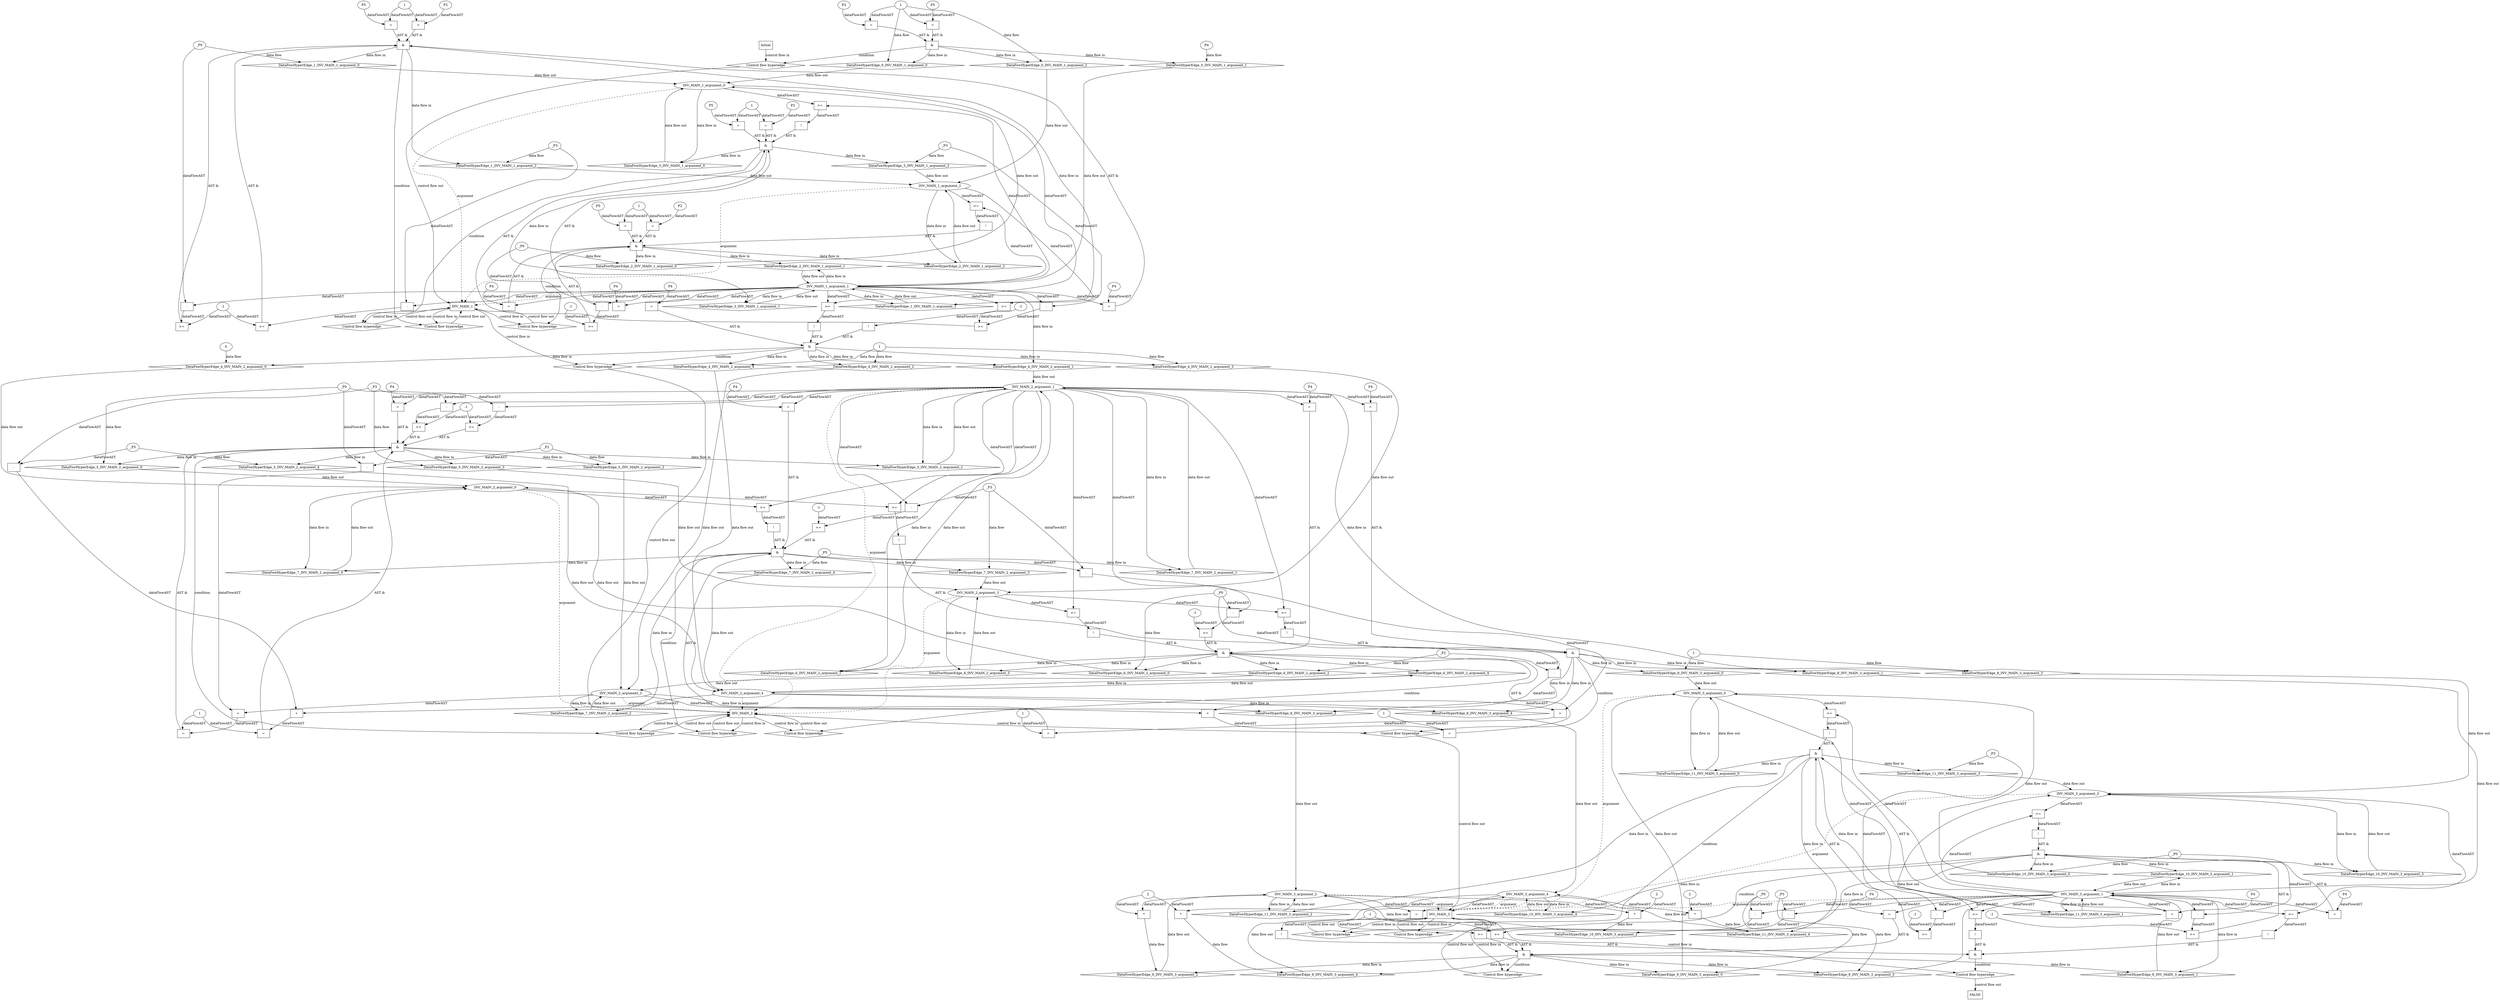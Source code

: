 digraph dag {
"INV_MAIN_1" [label="INV_MAIN_1" nodeName="INV_MAIN_1" class=cfn  shape="rect"];
"INV_MAIN_2" [label="INV_MAIN_2" nodeName="INV_MAIN_2" class=cfn  shape="rect"];
"INV_MAIN_3" [label="INV_MAIN_3" nodeName="INV_MAIN_3" class=cfn  shape="rect"];
FALSE [label="FALSE" nodeName=FALSE class=cfn  shape="rect"];
Initial [label="Initial" nodeName=Initial class=cfn  shape="rect"];
ControlFowHyperEdge_0 [label="Control flow hyperedge" nodeName=ControlFowHyperEdge_0 class=controlFlowHyperEdge shape="diamond"];
"Initial" -> ControlFowHyperEdge_0 [label="control flow in"]
ControlFowHyperEdge_0 -> "INV_MAIN_1" [label="control flow out"]
ControlFowHyperEdge_1 [label="Control flow hyperedge" nodeName=ControlFowHyperEdge_1 class=controlFlowHyperEdge shape="diamond"];
"INV_MAIN_1" -> ControlFowHyperEdge_1 [label="control flow in"]
ControlFowHyperEdge_1 -> "INV_MAIN_1" [label="control flow out"]
ControlFowHyperEdge_2 [label="Control flow hyperedge" nodeName=ControlFowHyperEdge_2 class=controlFlowHyperEdge shape="diamond"];
"INV_MAIN_1" -> ControlFowHyperEdge_2 [label="control flow in"]
ControlFowHyperEdge_2 -> "INV_MAIN_1" [label="control flow out"]
ControlFowHyperEdge_3 [label="Control flow hyperedge" nodeName=ControlFowHyperEdge_3 class=controlFlowHyperEdge shape="diamond"];
"INV_MAIN_1" -> ControlFowHyperEdge_3 [label="control flow in"]
ControlFowHyperEdge_3 -> "INV_MAIN_1" [label="control flow out"]
ControlFowHyperEdge_4 [label="Control flow hyperedge" nodeName=ControlFowHyperEdge_4 class=controlFlowHyperEdge shape="diamond"];
"INV_MAIN_1" -> ControlFowHyperEdge_4 [label="control flow in"]
ControlFowHyperEdge_4 -> "INV_MAIN_2" [label="control flow out"]
ControlFowHyperEdge_5 [label="Control flow hyperedge" nodeName=ControlFowHyperEdge_5 class=controlFlowHyperEdge shape="diamond"];
"INV_MAIN_2" -> ControlFowHyperEdge_5 [label="control flow in"]
ControlFowHyperEdge_5 -> "INV_MAIN_2" [label="control flow out"]
ControlFowHyperEdge_6 [label="Control flow hyperedge" nodeName=ControlFowHyperEdge_6 class=controlFlowHyperEdge shape="diamond"];
"INV_MAIN_2" -> ControlFowHyperEdge_6 [label="control flow in"]
ControlFowHyperEdge_6 -> "INV_MAIN_2" [label="control flow out"]
ControlFowHyperEdge_7 [label="Control flow hyperedge" nodeName=ControlFowHyperEdge_7 class=controlFlowHyperEdge shape="diamond"];
"INV_MAIN_2" -> ControlFowHyperEdge_7 [label="control flow in"]
ControlFowHyperEdge_7 -> "INV_MAIN_2" [label="control flow out"]
ControlFowHyperEdge_8 [label="Control flow hyperedge" nodeName=ControlFowHyperEdge_8 class=controlFlowHyperEdge shape="diamond"];
"INV_MAIN_2" -> ControlFowHyperEdge_8 [label="control flow in"]
ControlFowHyperEdge_8 -> "INV_MAIN_3" [label="control flow out"]
ControlFowHyperEdge_9 [label="Control flow hyperedge" nodeName=ControlFowHyperEdge_9 class=controlFlowHyperEdge shape="diamond"];
"INV_MAIN_3" -> ControlFowHyperEdge_9 [label="control flow in"]
ControlFowHyperEdge_9 -> "INV_MAIN_3" [label="control flow out"]
ControlFowHyperEdge_10 [label="Control flow hyperedge" nodeName=ControlFowHyperEdge_10 class=controlFlowHyperEdge shape="diamond"];
"INV_MAIN_3" -> ControlFowHyperEdge_10 [label="control flow in"]
ControlFowHyperEdge_10 -> "INV_MAIN_3" [label="control flow out"]
ControlFowHyperEdge_11 [label="Control flow hyperedge" nodeName=ControlFowHyperEdge_11 class=controlFlowHyperEdge shape="diamond"];
"INV_MAIN_3" -> ControlFowHyperEdge_11 [label="control flow in"]
ControlFowHyperEdge_11 -> "INV_MAIN_3" [label="control flow out"]
ControlFowHyperEdge_12 [label="Control flow hyperedge" nodeName=ControlFowHyperEdge_12 class=controlFlowHyperEdge shape="diamond"];
"INV_MAIN_3" -> ControlFowHyperEdge_12 [label="control flow in"]
ControlFowHyperEdge_12 -> "FALSE" [label="control flow out"]
"INV_MAIN_1_argument_0" [label="INV_MAIN_1_argument_0" nodeName=argument0 class=argument  head="INV_MAIN_1" shape="oval"];
"INV_MAIN_1_argument_0" -> "INV_MAIN_1"[label="argument" style="dashed"]
"INV_MAIN_1_argument_1" [label="INV_MAIN_1_argument_1" nodeName=argument1 class=argument  head="INV_MAIN_1" shape="oval"];
"INV_MAIN_1_argument_1" -> "INV_MAIN_1"[label="argument" style="dashed"]
"INV_MAIN_1_argument_2" [label="INV_MAIN_1_argument_2" nodeName=argument2 class=argument  head="INV_MAIN_1" shape="oval"];
"INV_MAIN_1_argument_2" -> "INV_MAIN_1"[label="argument" style="dashed"]
"INV_MAIN_2_argument_0" [label="INV_MAIN_2_argument_0" nodeName=argument0 class=argument  head="INV_MAIN_2" shape="oval"];
"INV_MAIN_2_argument_0" -> "INV_MAIN_2"[label="argument" style="dashed"]
"INV_MAIN_2_argument_1" [label="INV_MAIN_2_argument_1" nodeName=argument1 class=argument  head="INV_MAIN_2" shape="oval"];
"INV_MAIN_2_argument_1" -> "INV_MAIN_2"[label="argument" style="dashed"]
"INV_MAIN_2_argument_2" [label="INV_MAIN_2_argument_2" nodeName=argument2 class=argument  head="INV_MAIN_2" shape="oval"];
"INV_MAIN_2_argument_2" -> "INV_MAIN_2"[label="argument" style="dashed"]
"INV_MAIN_2_argument_3" [label="INV_MAIN_2_argument_3" nodeName=argument3 class=argument  head="INV_MAIN_2" shape="oval"];
"INV_MAIN_2_argument_3" -> "INV_MAIN_2"[label="argument" style="dashed"]
"INV_MAIN_2_argument_4" [label="INV_MAIN_2_argument_4" nodeName=argument4 class=argument  head="INV_MAIN_2" shape="oval"];
"INV_MAIN_2_argument_4" -> "INV_MAIN_2"[label="argument" style="dashed"]
"INV_MAIN_3_argument_0" [label="INV_MAIN_3_argument_0" nodeName=argument0 class=argument  head="INV_MAIN_3" shape="oval"];
"INV_MAIN_3_argument_0" -> "INV_MAIN_3"[label="argument" style="dashed"]
"INV_MAIN_3_argument_1" [label="INV_MAIN_3_argument_1" nodeName=argument1 class=argument  head="INV_MAIN_3" shape="oval"];
"INV_MAIN_3_argument_1" -> "INV_MAIN_3"[label="argument" style="dashed"]
"INV_MAIN_3_argument_2" [label="INV_MAIN_3_argument_2" nodeName=argument2 class=argument  head="INV_MAIN_3" shape="oval"];
"INV_MAIN_3_argument_2" -> "INV_MAIN_3"[label="argument" style="dashed"]
"INV_MAIN_3_argument_3" [label="INV_MAIN_3_argument_3" nodeName=argument3 class=argument  head="INV_MAIN_3" shape="oval"];
"INV_MAIN_3_argument_3" -> "INV_MAIN_3"[label="argument" style="dashed"]
"INV_MAIN_3_argument_4" [label="INV_MAIN_3_argument_4" nodeName=argument4 class=argument  head="INV_MAIN_3" shape="oval"];
"INV_MAIN_3_argument_4" -> "INV_MAIN_3"[label="argument" style="dashed"]

"xxxINV_MAIN_1___Initial_0xxx_and" [label="&" nodeName="xxxINV_MAIN_1___Initial_0xxx_and" class=Operator shape="rect"];
"xxxINV_MAIN_1___Initial_0xxxguard_0_node_0" [label="=" nodeName="xxxINV_MAIN_1___Initial_0xxxguard_0_node_0" class=Operator  shape="rect"];
"xxxINV_MAIN_1___Initial_0xxxguard_0_node_1" [label="P5" nodeName="xxxINV_MAIN_1___Initial_0xxxguard_0_node_1" class=Constant ];
"xxxINV_MAIN_1___Initial_0xxxguard_0_node_1" -> "xxxINV_MAIN_1___Initial_0xxxguard_0_node_0"[label="dataFlowAST"]
"xxxINV_MAIN_1___Initial_0xxxdataFlow_0_node_0" -> "xxxINV_MAIN_1___Initial_0xxxguard_0_node_0"[label="dataFlowAST"]

"xxxINV_MAIN_1___Initial_0xxxguard_0_node_0" -> "xxxINV_MAIN_1___Initial_0xxx_and" [label="AST &"];
"xxxINV_MAIN_1___Initial_0xxxguard1_node_0" [label="=" nodeName="xxxINV_MAIN_1___Initial_0xxxguard1_node_0" class=Operator  shape="rect"];
"xxxINV_MAIN_1___Initial_0xxxguard1_node_1" [label="P2" nodeName="xxxINV_MAIN_1___Initial_0xxxguard1_node_1" class=Constant ];
"xxxINV_MAIN_1___Initial_0xxxguard1_node_1" -> "xxxINV_MAIN_1___Initial_0xxxguard1_node_0"[label="dataFlowAST"]
"xxxINV_MAIN_1___Initial_0xxxdataFlow_0_node_0" -> "xxxINV_MAIN_1___Initial_0xxxguard1_node_0"[label="dataFlowAST"]

"xxxINV_MAIN_1___Initial_0xxxguard1_node_0" -> "xxxINV_MAIN_1___Initial_0xxx_and" [label="AST &"];
"xxxINV_MAIN_1___Initial_0xxx_and" -> "ControlFowHyperEdge_0" [label="condition"];
"xxxINV_MAIN_1___Initial_0xxxdataFlow_0_node_0" [label="1" nodeName="xxxINV_MAIN_1___Initial_0xxxdataFlow_0_node_0" class=Literal ];

"xxxINV_MAIN_1___Initial_0xxxdataFlow_0_node_0" -> "DataFowHyperEdge_0_INV_MAIN_1_argument_0" [label="data flow"];
"xxxINV_MAIN_1___Initial_0xxxdataFlow1_node_0" [label="P4" nodeName="xxxINV_MAIN_1___Initial_0xxxdataFlow1_node_0" class=Constant ];

"xxxINV_MAIN_1___Initial_0xxxdataFlow1_node_0" -> "DataFowHyperEdge_0_INV_MAIN_1_argument_1" [label="data flow"];

"xxxINV_MAIN_1___Initial_0xxxdataFlow_0_node_0" -> "DataFowHyperEdge_0_INV_MAIN_1_argument_2" [label="data flow"];
"xxxINV_MAIN_1___INV_MAIN_1_1xxx_and" [label="&" nodeName="xxxINV_MAIN_1___INV_MAIN_1_1xxx_and" class=Operator shape="rect"];
"xxxINV_MAIN_1___INV_MAIN_1_1xxxguard3_node_0" [label=">=" nodeName="xxxINV_MAIN_1___INV_MAIN_1_1xxxguard3_node_0" class=Operator  shape="rect"];
"xxxINV_MAIN_1___INV_MAIN_1_1xxxguard3_node_1" [label="-" nodeName="xxxINV_MAIN_1___INV_MAIN_1_1xxxguard3_node_1" class= Operator shape="rect"];
"xxxINV_MAIN_1___INV_MAIN_1_1xxxguard3_node_1" -> "xxxINV_MAIN_1___INV_MAIN_1_1xxxguard3_node_0"[label="dataFlowAST"]
"xxxINV_MAIN_1___INV_MAIN_1_1xxxguard2_node_4" -> "xxxINV_MAIN_1___INV_MAIN_1_1xxxguard3_node_0"[label="dataFlowAST"]
"INV_MAIN_1_argument_1" -> "xxxINV_MAIN_1___INV_MAIN_1_1xxxguard3_node_1"[label="dataFlowAST"]
"xxxINV_MAIN_1___INV_MAIN_1_1xxxdataFlow_0_node_0" -> "xxxINV_MAIN_1___INV_MAIN_1_1xxxguard3_node_1"[label="dataFlowAST"]

"xxxINV_MAIN_1___INV_MAIN_1_1xxxguard3_node_0" -> "xxxINV_MAIN_1___INV_MAIN_1_1xxx_and" [label="AST &"];
"xxxINV_MAIN_1___INV_MAIN_1_1xxxguard2_node_0" [label=">=" nodeName="xxxINV_MAIN_1___INV_MAIN_1_1xxxguard2_node_0" class=Operator  shape="rect"];
"xxxINV_MAIN_1___INV_MAIN_1_1xxxguard2_node_1" [label="-" nodeName="xxxINV_MAIN_1___INV_MAIN_1_1xxxguard2_node_1" class= Operator shape="rect"];
"xxxINV_MAIN_1___INV_MAIN_1_1xxxguard2_node_4" [label="-1" nodeName="xxxINV_MAIN_1___INV_MAIN_1_1xxxguard2_node_4" class=Literal ];
"xxxINV_MAIN_1___INV_MAIN_1_1xxxguard2_node_1" -> "xxxINV_MAIN_1___INV_MAIN_1_1xxxguard2_node_0"[label="dataFlowAST"]
"xxxINV_MAIN_1___INV_MAIN_1_1xxxguard2_node_4" -> "xxxINV_MAIN_1___INV_MAIN_1_1xxxguard2_node_0"[label="dataFlowAST"]
"INV_MAIN_1_argument_1" -> "xxxINV_MAIN_1___INV_MAIN_1_1xxxguard2_node_1"[label="dataFlowAST"]
"xxxINV_MAIN_1___INV_MAIN_1_1xxxdataFlow1_node_0" -> "xxxINV_MAIN_1___INV_MAIN_1_1xxxguard2_node_1"[label="dataFlowAST"]

"xxxINV_MAIN_1___INV_MAIN_1_1xxxguard2_node_0" -> "xxxINV_MAIN_1___INV_MAIN_1_1xxx_and" [label="AST &"];
"xxxINV_MAIN_1___INV_MAIN_1_1xxxguard_0_node_0" [label="=" nodeName="xxxINV_MAIN_1___INV_MAIN_1_1xxxguard_0_node_0" class=Operator  shape="rect"];
"xxxINV_MAIN_1___INV_MAIN_1_1xxxguard_0_node_1" [label="P5" nodeName="xxxINV_MAIN_1___INV_MAIN_1_1xxxguard_0_node_1" class=Constant ];
"xxxINV_MAIN_1___INV_MAIN_1_1xxxguard_0_node_2" [label="1" nodeName="xxxINV_MAIN_1___INV_MAIN_1_1xxxguard_0_node_2" class=Literal ];
"xxxINV_MAIN_1___INV_MAIN_1_1xxxguard_0_node_1" -> "xxxINV_MAIN_1___INV_MAIN_1_1xxxguard_0_node_0"[label="dataFlowAST"]
"xxxINV_MAIN_1___INV_MAIN_1_1xxxguard_0_node_2" -> "xxxINV_MAIN_1___INV_MAIN_1_1xxxguard_0_node_0"[label="dataFlowAST"]

"xxxINV_MAIN_1___INV_MAIN_1_1xxxguard_0_node_0" -> "xxxINV_MAIN_1___INV_MAIN_1_1xxx_and" [label="AST &"];
"xxxINV_MAIN_1___INV_MAIN_1_1xxxguard1_node_0" [label="=" nodeName="xxxINV_MAIN_1___INV_MAIN_1_1xxxguard1_node_0" class=Operator  shape="rect"];
"xxxINV_MAIN_1___INV_MAIN_1_1xxxguard1_node_1" [label="P2" nodeName="xxxINV_MAIN_1___INV_MAIN_1_1xxxguard1_node_1" class=Constant ];
"xxxINV_MAIN_1___INV_MAIN_1_1xxxguard1_node_1" -> "xxxINV_MAIN_1___INV_MAIN_1_1xxxguard1_node_0"[label="dataFlowAST"]
"xxxINV_MAIN_1___INV_MAIN_1_1xxxguard_0_node_2" -> "xxxINV_MAIN_1___INV_MAIN_1_1xxxguard1_node_0"[label="dataFlowAST"]

"xxxINV_MAIN_1___INV_MAIN_1_1xxxguard1_node_0" -> "xxxINV_MAIN_1___INV_MAIN_1_1xxx_and" [label="AST &"];
"xxxINV_MAIN_1___INV_MAIN_1_1xxxguard4_node_0" [label="=" nodeName="xxxINV_MAIN_1___INV_MAIN_1_1xxxguard4_node_0" class=Operator  shape="rect"];
"xxxINV_MAIN_1___INV_MAIN_1_1xxxguard4_node_1" [label="P4" nodeName="xxxINV_MAIN_1___INV_MAIN_1_1xxxguard4_node_1" class=Constant ];
"xxxINV_MAIN_1___INV_MAIN_1_1xxxguard4_node_1" -> "xxxINV_MAIN_1___INV_MAIN_1_1xxxguard4_node_0"[label="dataFlowAST"]
"INV_MAIN_1_argument_1" -> "xxxINV_MAIN_1___INV_MAIN_1_1xxxguard4_node_0"[label="dataFlowAST"]

"xxxINV_MAIN_1___INV_MAIN_1_1xxxguard4_node_0" -> "xxxINV_MAIN_1___INV_MAIN_1_1xxx_and" [label="AST &"];
"xxxINV_MAIN_1___INV_MAIN_1_1xxx_and" -> "ControlFowHyperEdge_1" [label="condition"];
"xxxINV_MAIN_1___INV_MAIN_1_1xxxdataFlow_0_node_0" [label="_P0" nodeName="xxxINV_MAIN_1___INV_MAIN_1_1xxxdataFlow_0_node_0" class=Constant ];

"xxxINV_MAIN_1___INV_MAIN_1_1xxxdataFlow_0_node_0" -> "DataFowHyperEdge_1_INV_MAIN_1_argument_0" [label="data flow"];
"xxxINV_MAIN_1___INV_MAIN_1_1xxxdataFlow1_node_0" [label="_P3" nodeName="xxxINV_MAIN_1___INV_MAIN_1_1xxxdataFlow1_node_0" class=Constant ];

"xxxINV_MAIN_1___INV_MAIN_1_1xxxdataFlow1_node_0" -> "DataFowHyperEdge_1_INV_MAIN_1_argument_2" [label="data flow"];
"xxxINV_MAIN_1___INV_MAIN_1_2xxx_and" [label="&" nodeName="xxxINV_MAIN_1___INV_MAIN_1_2xxx_and" class=Operator shape="rect"];
"xxxINV_MAIN_1___INV_MAIN_1_2xxxguard2_node_0" [label="!" nodeName="xxxINV_MAIN_1___INV_MAIN_1_2xxxguard2_node_0" class=Operator shape="rect"];
"xxxINV_MAIN_1___INV_MAIN_1_2xxxguard2_node_1" [label=">=" nodeName="xxxINV_MAIN_1___INV_MAIN_1_2xxxguard2_node_1" class=Operator  shape="rect"];
"xxxINV_MAIN_1___INV_MAIN_1_2xxxguard2_node_1" -> "xxxINV_MAIN_1___INV_MAIN_1_2xxxguard2_node_0"[label="dataFlowAST"]
"INV_MAIN_1_argument_1" -> "xxxINV_MAIN_1___INV_MAIN_1_2xxxguard2_node_1"[label="dataFlowAST"]
"INV_MAIN_1_argument_2" -> "xxxINV_MAIN_1___INV_MAIN_1_2xxxguard2_node_1"[label="dataFlowAST"]

"xxxINV_MAIN_1___INV_MAIN_1_2xxxguard2_node_0" -> "xxxINV_MAIN_1___INV_MAIN_1_2xxx_and" [label="AST &"];
"xxxINV_MAIN_1___INV_MAIN_1_2xxxguard_0_node_0" [label="=" nodeName="xxxINV_MAIN_1___INV_MAIN_1_2xxxguard_0_node_0" class=Operator  shape="rect"];
"xxxINV_MAIN_1___INV_MAIN_1_2xxxguard_0_node_1" [label="P5" nodeName="xxxINV_MAIN_1___INV_MAIN_1_2xxxguard_0_node_1" class=Constant ];
"xxxINV_MAIN_1___INV_MAIN_1_2xxxguard_0_node_2" [label="1" nodeName="xxxINV_MAIN_1___INV_MAIN_1_2xxxguard_0_node_2" class=Literal ];
"xxxINV_MAIN_1___INV_MAIN_1_2xxxguard_0_node_1" -> "xxxINV_MAIN_1___INV_MAIN_1_2xxxguard_0_node_0"[label="dataFlowAST"]
"xxxINV_MAIN_1___INV_MAIN_1_2xxxguard_0_node_2" -> "xxxINV_MAIN_1___INV_MAIN_1_2xxxguard_0_node_0"[label="dataFlowAST"]

"xxxINV_MAIN_1___INV_MAIN_1_2xxxguard_0_node_0" -> "xxxINV_MAIN_1___INV_MAIN_1_2xxx_and" [label="AST &"];
"xxxINV_MAIN_1___INV_MAIN_1_2xxxguard1_node_0" [label="=" nodeName="xxxINV_MAIN_1___INV_MAIN_1_2xxxguard1_node_0" class=Operator  shape="rect"];
"xxxINV_MAIN_1___INV_MAIN_1_2xxxguard1_node_1" [label="P2" nodeName="xxxINV_MAIN_1___INV_MAIN_1_2xxxguard1_node_1" class=Constant ];
"xxxINV_MAIN_1___INV_MAIN_1_2xxxguard1_node_1" -> "xxxINV_MAIN_1___INV_MAIN_1_2xxxguard1_node_0"[label="dataFlowAST"]
"xxxINV_MAIN_1___INV_MAIN_1_2xxxguard_0_node_2" -> "xxxINV_MAIN_1___INV_MAIN_1_2xxxguard1_node_0"[label="dataFlowAST"]

"xxxINV_MAIN_1___INV_MAIN_1_2xxxguard1_node_0" -> "xxxINV_MAIN_1___INV_MAIN_1_2xxx_and" [label="AST &"];
"xxxINV_MAIN_1___INV_MAIN_1_2xxxguard4_node_0" [label="=" nodeName="xxxINV_MAIN_1___INV_MAIN_1_2xxxguard4_node_0" class=Operator  shape="rect"];
"xxxINV_MAIN_1___INV_MAIN_1_2xxxguard4_node_1" [label="P4" nodeName="xxxINV_MAIN_1___INV_MAIN_1_2xxxguard4_node_1" class=Constant ];
"xxxINV_MAIN_1___INV_MAIN_1_2xxxguard4_node_1" -> "xxxINV_MAIN_1___INV_MAIN_1_2xxxguard4_node_0"[label="dataFlowAST"]
"INV_MAIN_1_argument_1" -> "xxxINV_MAIN_1___INV_MAIN_1_2xxxguard4_node_0"[label="dataFlowAST"]

"xxxINV_MAIN_1___INV_MAIN_1_2xxxguard4_node_0" -> "xxxINV_MAIN_1___INV_MAIN_1_2xxx_and" [label="AST &"];
"xxxINV_MAIN_1___INV_MAIN_1_2xxxguard3_node_0" [label=">=" nodeName="xxxINV_MAIN_1___INV_MAIN_1_2xxxguard3_node_0" class=Operator  shape="rect"];
"xxxINV_MAIN_1___INV_MAIN_1_2xxxguard3_node_1" [label="-" nodeName="xxxINV_MAIN_1___INV_MAIN_1_2xxxguard3_node_1" class= Operator shape="rect"];
"xxxINV_MAIN_1___INV_MAIN_1_2xxxguard3_node_4" [label="-1" nodeName="xxxINV_MAIN_1___INV_MAIN_1_2xxxguard3_node_4" class=Literal ];
"xxxINV_MAIN_1___INV_MAIN_1_2xxxguard3_node_1" -> "xxxINV_MAIN_1___INV_MAIN_1_2xxxguard3_node_0"[label="dataFlowAST"]
"xxxINV_MAIN_1___INV_MAIN_1_2xxxguard3_node_4" -> "xxxINV_MAIN_1___INV_MAIN_1_2xxxguard3_node_0"[label="dataFlowAST"]
"INV_MAIN_1_argument_1" -> "xxxINV_MAIN_1___INV_MAIN_1_2xxxguard3_node_1"[label="dataFlowAST"]
"xxxINV_MAIN_1___INV_MAIN_1_2xxxdataFlow_0_node_0" -> "xxxINV_MAIN_1___INV_MAIN_1_2xxxguard3_node_1"[label="dataFlowAST"]

"xxxINV_MAIN_1___INV_MAIN_1_2xxxguard3_node_0" -> "xxxINV_MAIN_1___INV_MAIN_1_2xxx_and" [label="AST &"];
"xxxINV_MAIN_1___INV_MAIN_1_2xxx_and" -> "ControlFowHyperEdge_2" [label="condition"];
"xxxINV_MAIN_1___INV_MAIN_1_2xxxdataFlow_0_node_0" [label="_P0" nodeName="xxxINV_MAIN_1___INV_MAIN_1_2xxxdataFlow_0_node_0" class=Constant ];

"xxxINV_MAIN_1___INV_MAIN_1_2xxxdataFlow_0_node_0" -> "DataFowHyperEdge_2_INV_MAIN_1_argument_0" [label="data flow"];
"xxxINV_MAIN_1___INV_MAIN_1_3xxx_and" [label="&" nodeName="xxxINV_MAIN_1___INV_MAIN_1_3xxx_and" class=Operator shape="rect"];
"xxxINV_MAIN_1___INV_MAIN_1_3xxxguard_0_node_0" [label="=" nodeName="xxxINV_MAIN_1___INV_MAIN_1_3xxxguard_0_node_0" class=Operator  shape="rect"];
"xxxINV_MAIN_1___INV_MAIN_1_3xxxguard_0_node_1" [label="P5" nodeName="xxxINV_MAIN_1___INV_MAIN_1_3xxxguard_0_node_1" class=Constant ];
"xxxINV_MAIN_1___INV_MAIN_1_3xxxguard_0_node_2" [label="1" nodeName="xxxINV_MAIN_1___INV_MAIN_1_3xxxguard_0_node_2" class=Literal ];
"xxxINV_MAIN_1___INV_MAIN_1_3xxxguard_0_node_1" -> "xxxINV_MAIN_1___INV_MAIN_1_3xxxguard_0_node_0"[label="dataFlowAST"]
"xxxINV_MAIN_1___INV_MAIN_1_3xxxguard_0_node_2" -> "xxxINV_MAIN_1___INV_MAIN_1_3xxxguard_0_node_0"[label="dataFlowAST"]

"xxxINV_MAIN_1___INV_MAIN_1_3xxxguard_0_node_0" -> "xxxINV_MAIN_1___INV_MAIN_1_3xxx_and" [label="AST &"];
"xxxINV_MAIN_1___INV_MAIN_1_3xxxguard2_node_0" [label=">=" nodeName="xxxINV_MAIN_1___INV_MAIN_1_3xxxguard2_node_0" class=Operator  shape="rect"];
"xxxINV_MAIN_1___INV_MAIN_1_3xxxguard2_node_1" [label="-" nodeName="xxxINV_MAIN_1___INV_MAIN_1_3xxxguard2_node_1" class= Operator shape="rect"];
"xxxINV_MAIN_1___INV_MAIN_1_3xxxguard2_node_4" [label="-1" nodeName="xxxINV_MAIN_1___INV_MAIN_1_3xxxguard2_node_4" class=Literal ];
"xxxINV_MAIN_1___INV_MAIN_1_3xxxguard2_node_1" -> "xxxINV_MAIN_1___INV_MAIN_1_3xxxguard2_node_0"[label="dataFlowAST"]
"xxxINV_MAIN_1___INV_MAIN_1_3xxxguard2_node_4" -> "xxxINV_MAIN_1___INV_MAIN_1_3xxxguard2_node_0"[label="dataFlowAST"]
"INV_MAIN_1_argument_1" -> "xxxINV_MAIN_1___INV_MAIN_1_3xxxguard2_node_1"[label="dataFlowAST"]
"xxxINV_MAIN_1___INV_MAIN_1_3xxxdataFlow_0_node_0" -> "xxxINV_MAIN_1___INV_MAIN_1_3xxxguard2_node_1"[label="dataFlowAST"]

"xxxINV_MAIN_1___INV_MAIN_1_3xxxguard2_node_0" -> "xxxINV_MAIN_1___INV_MAIN_1_3xxx_and" [label="AST &"];
"xxxINV_MAIN_1___INV_MAIN_1_3xxxguard4_node_0" [label="=" nodeName="xxxINV_MAIN_1___INV_MAIN_1_3xxxguard4_node_0" class=Operator  shape="rect"];
"xxxINV_MAIN_1___INV_MAIN_1_3xxxguard4_node_1" [label="P4" nodeName="xxxINV_MAIN_1___INV_MAIN_1_3xxxguard4_node_1" class=Constant ];
"xxxINV_MAIN_1___INV_MAIN_1_3xxxguard4_node_1" -> "xxxINV_MAIN_1___INV_MAIN_1_3xxxguard4_node_0"[label="dataFlowAST"]
"INV_MAIN_1_argument_1" -> "xxxINV_MAIN_1___INV_MAIN_1_3xxxguard4_node_0"[label="dataFlowAST"]

"xxxINV_MAIN_1___INV_MAIN_1_3xxxguard4_node_0" -> "xxxINV_MAIN_1___INV_MAIN_1_3xxx_and" [label="AST &"];
"xxxINV_MAIN_1___INV_MAIN_1_3xxxguard1_node_0" [label="=" nodeName="xxxINV_MAIN_1___INV_MAIN_1_3xxxguard1_node_0" class=Operator  shape="rect"];
"xxxINV_MAIN_1___INV_MAIN_1_3xxxguard1_node_1" [label="P2" nodeName="xxxINV_MAIN_1___INV_MAIN_1_3xxxguard1_node_1" class=Constant ];
"xxxINV_MAIN_1___INV_MAIN_1_3xxxguard1_node_1" -> "xxxINV_MAIN_1___INV_MAIN_1_3xxxguard1_node_0"[label="dataFlowAST"]
"xxxINV_MAIN_1___INV_MAIN_1_3xxxguard_0_node_2" -> "xxxINV_MAIN_1___INV_MAIN_1_3xxxguard1_node_0"[label="dataFlowAST"]

"xxxINV_MAIN_1___INV_MAIN_1_3xxxguard1_node_0" -> "xxxINV_MAIN_1___INV_MAIN_1_3xxx_and" [label="AST &"];
"xxxINV_MAIN_1___INV_MAIN_1_3xxxguard3_node_0" [label="!" nodeName="xxxINV_MAIN_1___INV_MAIN_1_3xxxguard3_node_0" class=Operator shape="rect"];
"xxxINV_MAIN_1___INV_MAIN_1_3xxxguard3_node_1" [label=">=" nodeName="xxxINV_MAIN_1___INV_MAIN_1_3xxxguard3_node_1" class=Operator  shape="rect"];
"xxxINV_MAIN_1___INV_MAIN_1_3xxxguard3_node_1" -> "xxxINV_MAIN_1___INV_MAIN_1_3xxxguard3_node_0"[label="dataFlowAST"]
"INV_MAIN_1_argument_1" -> "xxxINV_MAIN_1___INV_MAIN_1_3xxxguard3_node_1"[label="dataFlowAST"]
"INV_MAIN_1_argument_0" -> "xxxINV_MAIN_1___INV_MAIN_1_3xxxguard3_node_1"[label="dataFlowAST"]

"xxxINV_MAIN_1___INV_MAIN_1_3xxxguard3_node_0" -> "xxxINV_MAIN_1___INV_MAIN_1_3xxx_and" [label="AST &"];
"xxxINV_MAIN_1___INV_MAIN_1_3xxx_and" -> "ControlFowHyperEdge_3" [label="condition"];
"xxxINV_MAIN_1___INV_MAIN_1_3xxxdataFlow_0_node_0" [label="_P3" nodeName="xxxINV_MAIN_1___INV_MAIN_1_3xxxdataFlow_0_node_0" class=Constant ];

"xxxINV_MAIN_1___INV_MAIN_1_3xxxdataFlow_0_node_0" -> "DataFowHyperEdge_3_INV_MAIN_1_argument_2" [label="data flow"];
"xxxINV_MAIN_2___INV_MAIN_1_4xxx_and" [label="&" nodeName="xxxINV_MAIN_2___INV_MAIN_1_4xxx_and" class=Operator shape="rect"];
"xxxINV_MAIN_2___INV_MAIN_1_4xxxguard_0_node_0" [label="!" nodeName="xxxINV_MAIN_2___INV_MAIN_1_4xxxguard_0_node_0" class=Operator shape="rect"];
"xxxINV_MAIN_2___INV_MAIN_1_4xxxguard_0_node_1" [label=">=" nodeName="xxxINV_MAIN_2___INV_MAIN_1_4xxxguard_0_node_1" class=Operator  shape="rect"];
"xxxINV_MAIN_2___INV_MAIN_1_4xxxguard_0_node_1" -> "xxxINV_MAIN_2___INV_MAIN_1_4xxxguard_0_node_0"[label="dataFlowAST"]
"INV_MAIN_1_argument_1" -> "xxxINV_MAIN_2___INV_MAIN_1_4xxxguard_0_node_1"[label="dataFlowAST"]
"INV_MAIN_1_argument_2" -> "xxxINV_MAIN_2___INV_MAIN_1_4xxxguard_0_node_1"[label="dataFlowAST"]

"xxxINV_MAIN_2___INV_MAIN_1_4xxxguard_0_node_0" -> "xxxINV_MAIN_2___INV_MAIN_1_4xxx_and" [label="AST &"];
"xxxINV_MAIN_2___INV_MAIN_1_4xxxguard1_node_0" [label="!" nodeName="xxxINV_MAIN_2___INV_MAIN_1_4xxxguard1_node_0" class=Operator shape="rect"];
"xxxINV_MAIN_2___INV_MAIN_1_4xxxguard1_node_1" [label=">=" nodeName="xxxINV_MAIN_2___INV_MAIN_1_4xxxguard1_node_1" class=Operator  shape="rect"];
"xxxINV_MAIN_2___INV_MAIN_1_4xxxguard1_node_1" -> "xxxINV_MAIN_2___INV_MAIN_1_4xxxguard1_node_0"[label="dataFlowAST"]
"INV_MAIN_1_argument_1" -> "xxxINV_MAIN_2___INV_MAIN_1_4xxxguard1_node_1"[label="dataFlowAST"]
"INV_MAIN_1_argument_0" -> "xxxINV_MAIN_2___INV_MAIN_1_4xxxguard1_node_1"[label="dataFlowAST"]

"xxxINV_MAIN_2___INV_MAIN_1_4xxxguard1_node_0" -> "xxxINV_MAIN_2___INV_MAIN_1_4xxx_and" [label="AST &"];
"xxxINV_MAIN_2___INV_MAIN_1_4xxxguard2_node_0" [label="=" nodeName="xxxINV_MAIN_2___INV_MAIN_1_4xxxguard2_node_0" class=Operator  shape="rect"];
"xxxINV_MAIN_2___INV_MAIN_1_4xxxguard2_node_1" [label="P4" nodeName="xxxINV_MAIN_2___INV_MAIN_1_4xxxguard2_node_1" class=Constant ];
"xxxINV_MAIN_2___INV_MAIN_1_4xxxguard2_node_1" -> "xxxINV_MAIN_2___INV_MAIN_1_4xxxguard2_node_0"[label="dataFlowAST"]
"INV_MAIN_1_argument_1" -> "xxxINV_MAIN_2___INV_MAIN_1_4xxxguard2_node_0"[label="dataFlowAST"]

"xxxINV_MAIN_2___INV_MAIN_1_4xxxguard2_node_0" -> "xxxINV_MAIN_2___INV_MAIN_1_4xxx_and" [label="AST &"];
"xxxINV_MAIN_2___INV_MAIN_1_4xxx_and" -> "ControlFowHyperEdge_4" [label="condition"];
"xxxINV_MAIN_2___INV_MAIN_1_4xxxdataFlow_0_node_0" [label="0" nodeName="xxxINV_MAIN_2___INV_MAIN_1_4xxxdataFlow_0_node_0" class=Literal ];

"xxxINV_MAIN_2___INV_MAIN_1_4xxxdataFlow_0_node_0" -> "DataFowHyperEdge_4_INV_MAIN_2_argument_0" [label="data flow"];
"xxxINV_MAIN_2___INV_MAIN_1_4xxxdataFlow1_node_0" [label="1" nodeName="xxxINV_MAIN_2___INV_MAIN_1_4xxxdataFlow1_node_0" class=Literal ];

"xxxINV_MAIN_2___INV_MAIN_1_4xxxdataFlow1_node_0" -> "DataFowHyperEdge_4_INV_MAIN_2_argument_2" [label="data flow"];

"xxxINV_MAIN_2___INV_MAIN_1_4xxxdataFlow1_node_0" -> "DataFowHyperEdge_4_INV_MAIN_2_argument_3" [label="data flow"];

"xxxINV_MAIN_2___INV_MAIN_1_4xxxdataFlow1_node_0" -> "DataFowHyperEdge_4_INV_MAIN_2_argument_4" [label="data flow"];
"xxxINV_MAIN_2___INV_MAIN_2_5xxx_and" [label="&" nodeName="xxxINV_MAIN_2___INV_MAIN_2_5xxx_and" class=Operator shape="rect"];
"xxxINV_MAIN_2___INV_MAIN_2_5xxxguard3_node_0" [label=">=" nodeName="xxxINV_MAIN_2___INV_MAIN_2_5xxxguard3_node_0" class=Operator  shape="rect"];
"xxxINV_MAIN_2___INV_MAIN_2_5xxxguard3_node_1" [label="-" nodeName="xxxINV_MAIN_2___INV_MAIN_2_5xxxguard3_node_1" class= Operator shape="rect"];
"xxxINV_MAIN_2___INV_MAIN_2_5xxxguard3_node_1" -> "xxxINV_MAIN_2___INV_MAIN_2_5xxxguard3_node_0"[label="dataFlowAST"]
"xxxINV_MAIN_2___INV_MAIN_2_5xxxguard2_node_4" -> "xxxINV_MAIN_2___INV_MAIN_2_5xxxguard3_node_0"[label="dataFlowAST"]
"INV_MAIN_2_argument_1" -> "xxxINV_MAIN_2___INV_MAIN_2_5xxxguard3_node_1"[label="dataFlowAST"]
"xxxINV_MAIN_2___INV_MAIN_2_5xxxdataFlow_0_node_0" -> "xxxINV_MAIN_2___INV_MAIN_2_5xxxguard3_node_1"[label="dataFlowAST"]

"xxxINV_MAIN_2___INV_MAIN_2_5xxxguard3_node_0" -> "xxxINV_MAIN_2___INV_MAIN_2_5xxx_and" [label="AST &"];
"xxxINV_MAIN_2___INV_MAIN_2_5xxxguard4_node_0" [label="=" nodeName="xxxINV_MAIN_2___INV_MAIN_2_5xxxguard4_node_0" class=Operator  shape="rect"];
"xxxINV_MAIN_2___INV_MAIN_2_5xxxguard4_node_1" [label="P4" nodeName="xxxINV_MAIN_2___INV_MAIN_2_5xxxguard4_node_1" class=Constant ];
"xxxINV_MAIN_2___INV_MAIN_2_5xxxguard4_node_1" -> "xxxINV_MAIN_2___INV_MAIN_2_5xxxguard4_node_0"[label="dataFlowAST"]
"INV_MAIN_2_argument_1" -> "xxxINV_MAIN_2___INV_MAIN_2_5xxxguard4_node_0"[label="dataFlowAST"]

"xxxINV_MAIN_2___INV_MAIN_2_5xxxguard4_node_0" -> "xxxINV_MAIN_2___INV_MAIN_2_5xxx_and" [label="AST &"];
"xxxINV_MAIN_2___INV_MAIN_2_5xxxguard_0_node_0" [label="=" nodeName="xxxINV_MAIN_2___INV_MAIN_2_5xxxguard_0_node_0" class=Operator  shape="rect"];
"xxxINV_MAIN_2___INV_MAIN_2_5xxxguard_0_node_1" [label="+" nodeName="xxxINV_MAIN_2___INV_MAIN_2_5xxxguard_0_node_1" class= Operator shape="rect"];
"xxxINV_MAIN_2___INV_MAIN_2_5xxxguard_0_node_3" [label="-" nodeName="xxxINV_MAIN_2___INV_MAIN_2_5xxxguard_0_node_3" class= Operator shape="rect"];
"xxxINV_MAIN_2___INV_MAIN_2_5xxxguard_0_node_6" [label="1" nodeName="xxxINV_MAIN_2___INV_MAIN_2_5xxxguard_0_node_6" class=Literal ];
"xxxINV_MAIN_2___INV_MAIN_2_5xxxguard_0_node_1" -> "xxxINV_MAIN_2___INV_MAIN_2_5xxxguard_0_node_0"[label="dataFlowAST"]
"xxxINV_MAIN_2___INV_MAIN_2_5xxxguard_0_node_6" -> "xxxINV_MAIN_2___INV_MAIN_2_5xxxguard_0_node_0"[label="dataFlowAST"]
"INV_MAIN_2_argument_2" -> "xxxINV_MAIN_2___INV_MAIN_2_5xxxguard_0_node_1"[label="dataFlowAST"]
"xxxINV_MAIN_2___INV_MAIN_2_5xxxguard_0_node_3" -> "xxxINV_MAIN_2___INV_MAIN_2_5xxxguard_0_node_1"[label="dataFlowAST"]
"xxxINV_MAIN_2___INV_MAIN_2_5xxxdataFlow_0_node_0" -> "xxxINV_MAIN_2___INV_MAIN_2_5xxxguard_0_node_3"[label="dataFlowAST"]
"xxxINV_MAIN_2___INV_MAIN_2_5xxxdataFlow1_node_0" -> "xxxINV_MAIN_2___INV_MAIN_2_5xxxguard_0_node_3"[label="dataFlowAST"]

"xxxINV_MAIN_2___INV_MAIN_2_5xxxguard_0_node_0" -> "xxxINV_MAIN_2___INV_MAIN_2_5xxx_and" [label="AST &"];
"xxxINV_MAIN_2___INV_MAIN_2_5xxxguard2_node_0" [label=">=" nodeName="xxxINV_MAIN_2___INV_MAIN_2_5xxxguard2_node_0" class=Operator  shape="rect"];
"xxxINV_MAIN_2___INV_MAIN_2_5xxxguard2_node_1" [label="-" nodeName="xxxINV_MAIN_2___INV_MAIN_2_5xxxguard2_node_1" class= Operator shape="rect"];
"xxxINV_MAIN_2___INV_MAIN_2_5xxxguard2_node_4" [label="-1" nodeName="xxxINV_MAIN_2___INV_MAIN_2_5xxxguard2_node_4" class=Literal ];
"xxxINV_MAIN_2___INV_MAIN_2_5xxxguard2_node_1" -> "xxxINV_MAIN_2___INV_MAIN_2_5xxxguard2_node_0"[label="dataFlowAST"]
"xxxINV_MAIN_2___INV_MAIN_2_5xxxguard2_node_4" -> "xxxINV_MAIN_2___INV_MAIN_2_5xxxguard2_node_0"[label="dataFlowAST"]
"INV_MAIN_2_argument_1" -> "xxxINV_MAIN_2___INV_MAIN_2_5xxxguard2_node_1"[label="dataFlowAST"]
"xxxINV_MAIN_2___INV_MAIN_2_5xxxdataFlow2_node_0" -> "xxxINV_MAIN_2___INV_MAIN_2_5xxxguard2_node_1"[label="dataFlowAST"]

"xxxINV_MAIN_2___INV_MAIN_2_5xxxguard2_node_0" -> "xxxINV_MAIN_2___INV_MAIN_2_5xxx_and" [label="AST &"];
"xxxINV_MAIN_2___INV_MAIN_2_5xxxguard1_node_0" [label="=" nodeName="xxxINV_MAIN_2___INV_MAIN_2_5xxxguard1_node_0" class=Operator  shape="rect"];
"xxxINV_MAIN_2___INV_MAIN_2_5xxxguard1_node_1" [label="+" nodeName="xxxINV_MAIN_2___INV_MAIN_2_5xxxguard1_node_1" class= Operator shape="rect"];
"xxxINV_MAIN_2___INV_MAIN_2_5xxxguard1_node_3" [label="-" nodeName="xxxINV_MAIN_2___INV_MAIN_2_5xxxguard1_node_3" class= Operator shape="rect"];
"xxxINV_MAIN_2___INV_MAIN_2_5xxxguard1_node_1" -> "xxxINV_MAIN_2___INV_MAIN_2_5xxxguard1_node_0"[label="dataFlowAST"]
"xxxINV_MAIN_2___INV_MAIN_2_5xxxguard_0_node_6" -> "xxxINV_MAIN_2___INV_MAIN_2_5xxxguard1_node_0"[label="dataFlowAST"]
"INV_MAIN_2_argument_4" -> "xxxINV_MAIN_2___INV_MAIN_2_5xxxguard1_node_1"[label="dataFlowAST"]
"xxxINV_MAIN_2___INV_MAIN_2_5xxxguard1_node_3" -> "xxxINV_MAIN_2___INV_MAIN_2_5xxxguard1_node_1"[label="dataFlowAST"]
"xxxINV_MAIN_2___INV_MAIN_2_5xxxdataFlow2_node_0" -> "xxxINV_MAIN_2___INV_MAIN_2_5xxxguard1_node_3"[label="dataFlowAST"]
"xxxINV_MAIN_2___INV_MAIN_2_5xxxdataFlow3_node_0" -> "xxxINV_MAIN_2___INV_MAIN_2_5xxxguard1_node_3"[label="dataFlowAST"]

"xxxINV_MAIN_2___INV_MAIN_2_5xxxguard1_node_0" -> "xxxINV_MAIN_2___INV_MAIN_2_5xxx_and" [label="AST &"];
"xxxINV_MAIN_2___INV_MAIN_2_5xxx_and" -> "ControlFowHyperEdge_5" [label="condition"];
"xxxINV_MAIN_2___INV_MAIN_2_5xxxdataFlow_0_node_0" [label="_P0" nodeName="xxxINV_MAIN_2___INV_MAIN_2_5xxxdataFlow_0_node_0" class=Constant ];

"xxxINV_MAIN_2___INV_MAIN_2_5xxxdataFlow_0_node_0" -> "DataFowHyperEdge_5_INV_MAIN_2_argument_0" [label="data flow"];
"xxxINV_MAIN_2___INV_MAIN_2_5xxxdataFlow1_node_0" [label="_P2" nodeName="xxxINV_MAIN_2___INV_MAIN_2_5xxxdataFlow1_node_0" class=Constant ];

"xxxINV_MAIN_2___INV_MAIN_2_5xxxdataFlow1_node_0" -> "DataFowHyperEdge_5_INV_MAIN_2_argument_2" [label="data flow"];
"xxxINV_MAIN_2___INV_MAIN_2_5xxxdataFlow2_node_0" [label="_P3" nodeName="xxxINV_MAIN_2___INV_MAIN_2_5xxxdataFlow2_node_0" class=Constant ];

"xxxINV_MAIN_2___INV_MAIN_2_5xxxdataFlow2_node_0" -> "DataFowHyperEdge_5_INV_MAIN_2_argument_3" [label="data flow"];
"xxxINV_MAIN_2___INV_MAIN_2_5xxxdataFlow3_node_0" [label="_P5" nodeName="xxxINV_MAIN_2___INV_MAIN_2_5xxxdataFlow3_node_0" class=Constant ];

"xxxINV_MAIN_2___INV_MAIN_2_5xxxdataFlow3_node_0" -> "DataFowHyperEdge_5_INV_MAIN_2_argument_4" [label="data flow"];
"xxxINV_MAIN_2___INV_MAIN_2_6xxx_and" [label="&" nodeName="xxxINV_MAIN_2___INV_MAIN_2_6xxx_and" class=Operator shape="rect"];
"xxxINV_MAIN_2___INV_MAIN_2_6xxxguard_0_node_0" [label="!" nodeName="xxxINV_MAIN_2___INV_MAIN_2_6xxxguard_0_node_0" class=Operator shape="rect"];
"xxxINV_MAIN_2___INV_MAIN_2_6xxxguard_0_node_1" [label=">=" nodeName="xxxINV_MAIN_2___INV_MAIN_2_6xxxguard_0_node_1" class=Operator  shape="rect"];
"xxxINV_MAIN_2___INV_MAIN_2_6xxxguard_0_node_1" -> "xxxINV_MAIN_2___INV_MAIN_2_6xxxguard_0_node_0"[label="dataFlowAST"]
"INV_MAIN_2_argument_1" -> "xxxINV_MAIN_2___INV_MAIN_2_6xxxguard_0_node_1"[label="dataFlowAST"]
"INV_MAIN_2_argument_3" -> "xxxINV_MAIN_2___INV_MAIN_2_6xxxguard_0_node_1"[label="dataFlowAST"]

"xxxINV_MAIN_2___INV_MAIN_2_6xxxguard_0_node_0" -> "xxxINV_MAIN_2___INV_MAIN_2_6xxx_and" [label="AST &"];
"xxxINV_MAIN_2___INV_MAIN_2_6xxxguard1_node_0" [label=">=" nodeName="xxxINV_MAIN_2___INV_MAIN_2_6xxxguard1_node_0" class=Operator  shape="rect"];
"xxxINV_MAIN_2___INV_MAIN_2_6xxxguard1_node_1" [label="-" nodeName="xxxINV_MAIN_2___INV_MAIN_2_6xxxguard1_node_1" class= Operator shape="rect"];
"xxxINV_MAIN_2___INV_MAIN_2_6xxxguard1_node_4" [label="-1" nodeName="xxxINV_MAIN_2___INV_MAIN_2_6xxxguard1_node_4" class=Literal ];
"xxxINV_MAIN_2___INV_MAIN_2_6xxxguard1_node_1" -> "xxxINV_MAIN_2___INV_MAIN_2_6xxxguard1_node_0"[label="dataFlowAST"]
"xxxINV_MAIN_2___INV_MAIN_2_6xxxguard1_node_4" -> "xxxINV_MAIN_2___INV_MAIN_2_6xxxguard1_node_0"[label="dataFlowAST"]
"INV_MAIN_2_argument_1" -> "xxxINV_MAIN_2___INV_MAIN_2_6xxxguard1_node_1"[label="dataFlowAST"]
"xxxINV_MAIN_2___INV_MAIN_2_6xxxdataFlow_0_node_0" -> "xxxINV_MAIN_2___INV_MAIN_2_6xxxguard1_node_1"[label="dataFlowAST"]

"xxxINV_MAIN_2___INV_MAIN_2_6xxxguard1_node_0" -> "xxxINV_MAIN_2___INV_MAIN_2_6xxx_and" [label="AST &"];
"xxxINV_MAIN_2___INV_MAIN_2_6xxxguard2_node_0" [label="=" nodeName="xxxINV_MAIN_2___INV_MAIN_2_6xxxguard2_node_0" class=Operator  shape="rect"];
"xxxINV_MAIN_2___INV_MAIN_2_6xxxguard2_node_1" [label="P4" nodeName="xxxINV_MAIN_2___INV_MAIN_2_6xxxguard2_node_1" class=Constant ];
"xxxINV_MAIN_2___INV_MAIN_2_6xxxguard2_node_1" -> "xxxINV_MAIN_2___INV_MAIN_2_6xxxguard2_node_0"[label="dataFlowAST"]
"INV_MAIN_2_argument_1" -> "xxxINV_MAIN_2___INV_MAIN_2_6xxxguard2_node_0"[label="dataFlowAST"]

"xxxINV_MAIN_2___INV_MAIN_2_6xxxguard2_node_0" -> "xxxINV_MAIN_2___INV_MAIN_2_6xxx_and" [label="AST &"];
"xxxINV_MAIN_2___INV_MAIN_2_6xxxguard3_node_0" [label="=" nodeName="xxxINV_MAIN_2___INV_MAIN_2_6xxxguard3_node_0" class=Operator  shape="rect"];
"xxxINV_MAIN_2___INV_MAIN_2_6xxxguard3_node_1" [label="+" nodeName="xxxINV_MAIN_2___INV_MAIN_2_6xxxguard3_node_1" class= Operator shape="rect"];
"xxxINV_MAIN_2___INV_MAIN_2_6xxxguard3_node_3" [label="-" nodeName="xxxINV_MAIN_2___INV_MAIN_2_6xxxguard3_node_3" class= Operator shape="rect"];
"xxxINV_MAIN_2___INV_MAIN_2_6xxxguard3_node_6" [label="1" nodeName="xxxINV_MAIN_2___INV_MAIN_2_6xxxguard3_node_6" class=Literal ];
"xxxINV_MAIN_2___INV_MAIN_2_6xxxguard3_node_1" -> "xxxINV_MAIN_2___INV_MAIN_2_6xxxguard3_node_0"[label="dataFlowAST"]
"xxxINV_MAIN_2___INV_MAIN_2_6xxxguard3_node_6" -> "xxxINV_MAIN_2___INV_MAIN_2_6xxxguard3_node_0"[label="dataFlowAST"]
"INV_MAIN_2_argument_2" -> "xxxINV_MAIN_2___INV_MAIN_2_6xxxguard3_node_1"[label="dataFlowAST"]
"xxxINV_MAIN_2___INV_MAIN_2_6xxxguard3_node_3" -> "xxxINV_MAIN_2___INV_MAIN_2_6xxxguard3_node_1"[label="dataFlowAST"]
"xxxINV_MAIN_2___INV_MAIN_2_6xxxdataFlow_0_node_0" -> "xxxINV_MAIN_2___INV_MAIN_2_6xxxguard3_node_3"[label="dataFlowAST"]
"xxxINV_MAIN_2___INV_MAIN_2_6xxxdataFlow1_node_0" -> "xxxINV_MAIN_2___INV_MAIN_2_6xxxguard3_node_3"[label="dataFlowAST"]

"xxxINV_MAIN_2___INV_MAIN_2_6xxxguard3_node_0" -> "xxxINV_MAIN_2___INV_MAIN_2_6xxx_and" [label="AST &"];
"xxxINV_MAIN_2___INV_MAIN_2_6xxx_and" -> "ControlFowHyperEdge_6" [label="condition"];
"xxxINV_MAIN_2___INV_MAIN_2_6xxxdataFlow_0_node_0" [label="_P0" nodeName="xxxINV_MAIN_2___INV_MAIN_2_6xxxdataFlow_0_node_0" class=Constant ];

"xxxINV_MAIN_2___INV_MAIN_2_6xxxdataFlow_0_node_0" -> "DataFowHyperEdge_6_INV_MAIN_2_argument_0" [label="data flow"];
"xxxINV_MAIN_2___INV_MAIN_2_6xxxdataFlow1_node_0" [label="_P2" nodeName="xxxINV_MAIN_2___INV_MAIN_2_6xxxdataFlow1_node_0" class=Constant ];

"xxxINV_MAIN_2___INV_MAIN_2_6xxxdataFlow1_node_0" -> "DataFowHyperEdge_6_INV_MAIN_2_argument_2" [label="data flow"];
"xxxINV_MAIN_2___INV_MAIN_2_7xxx_and" [label="&" nodeName="xxxINV_MAIN_2___INV_MAIN_2_7xxx_and" class=Operator shape="rect"];
"xxxINV_MAIN_2___INV_MAIN_2_7xxxguard_0_node_0" [label=">=" nodeName="xxxINV_MAIN_2___INV_MAIN_2_7xxxguard_0_node_0" class=Operator  shape="rect"];
"xxxINV_MAIN_2___INV_MAIN_2_7xxxguard_0_node_1" [label="-" nodeName="xxxINV_MAIN_2___INV_MAIN_2_7xxxguard_0_node_1" class= Operator shape="rect"];
"xxxINV_MAIN_2___INV_MAIN_2_7xxxguard_0_node_4" [label="-1" nodeName="xxxINV_MAIN_2___INV_MAIN_2_7xxxguard_0_node_4" class=Literal ];
"xxxINV_MAIN_2___INV_MAIN_2_7xxxguard_0_node_1" -> "xxxINV_MAIN_2___INV_MAIN_2_7xxxguard_0_node_0"[label="dataFlowAST"]
"xxxINV_MAIN_2___INV_MAIN_2_7xxxguard_0_node_4" -> "xxxINV_MAIN_2___INV_MAIN_2_7xxxguard_0_node_0"[label="dataFlowAST"]
"INV_MAIN_2_argument_1" -> "xxxINV_MAIN_2___INV_MAIN_2_7xxxguard_0_node_1"[label="dataFlowAST"]
"xxxINV_MAIN_2___INV_MAIN_2_7xxxdataFlow_0_node_0" -> "xxxINV_MAIN_2___INV_MAIN_2_7xxxguard_0_node_1"[label="dataFlowAST"]

"xxxINV_MAIN_2___INV_MAIN_2_7xxxguard_0_node_0" -> "xxxINV_MAIN_2___INV_MAIN_2_7xxx_and" [label="AST &"];
"xxxINV_MAIN_2___INV_MAIN_2_7xxxguard1_node_0" [label="!" nodeName="xxxINV_MAIN_2___INV_MAIN_2_7xxxguard1_node_0" class=Operator shape="rect"];
"xxxINV_MAIN_2___INV_MAIN_2_7xxxguard1_node_1" [label=">=" nodeName="xxxINV_MAIN_2___INV_MAIN_2_7xxxguard1_node_1" class=Operator  shape="rect"];
"xxxINV_MAIN_2___INV_MAIN_2_7xxxguard1_node_1" -> "xxxINV_MAIN_2___INV_MAIN_2_7xxxguard1_node_0"[label="dataFlowAST"]
"INV_MAIN_2_argument_1" -> "xxxINV_MAIN_2___INV_MAIN_2_7xxxguard1_node_1"[label="dataFlowAST"]
"INV_MAIN_2_argument_0" -> "xxxINV_MAIN_2___INV_MAIN_2_7xxxguard1_node_1"[label="dataFlowAST"]

"xxxINV_MAIN_2___INV_MAIN_2_7xxxguard1_node_0" -> "xxxINV_MAIN_2___INV_MAIN_2_7xxx_and" [label="AST &"];
"xxxINV_MAIN_2___INV_MAIN_2_7xxxguard2_node_0" [label="=" nodeName="xxxINV_MAIN_2___INV_MAIN_2_7xxxguard2_node_0" class=Operator  shape="rect"];
"xxxINV_MAIN_2___INV_MAIN_2_7xxxguard2_node_1" [label="P4" nodeName="xxxINV_MAIN_2___INV_MAIN_2_7xxxguard2_node_1" class=Constant ];
"xxxINV_MAIN_2___INV_MAIN_2_7xxxguard2_node_1" -> "xxxINV_MAIN_2___INV_MAIN_2_7xxxguard2_node_0"[label="dataFlowAST"]
"INV_MAIN_2_argument_1" -> "xxxINV_MAIN_2___INV_MAIN_2_7xxxguard2_node_0"[label="dataFlowAST"]

"xxxINV_MAIN_2___INV_MAIN_2_7xxxguard2_node_0" -> "xxxINV_MAIN_2___INV_MAIN_2_7xxx_and" [label="AST &"];
"xxxINV_MAIN_2___INV_MAIN_2_7xxxguard3_node_0" [label="=" nodeName="xxxINV_MAIN_2___INV_MAIN_2_7xxxguard3_node_0" class=Operator  shape="rect"];
"xxxINV_MAIN_2___INV_MAIN_2_7xxxguard3_node_1" [label="+" nodeName="xxxINV_MAIN_2___INV_MAIN_2_7xxxguard3_node_1" class= Operator shape="rect"];
"xxxINV_MAIN_2___INV_MAIN_2_7xxxguard3_node_3" [label="-" nodeName="xxxINV_MAIN_2___INV_MAIN_2_7xxxguard3_node_3" class= Operator shape="rect"];
"xxxINV_MAIN_2___INV_MAIN_2_7xxxguard3_node_6" [label="1" nodeName="xxxINV_MAIN_2___INV_MAIN_2_7xxxguard3_node_6" class=Literal ];
"xxxINV_MAIN_2___INV_MAIN_2_7xxxguard3_node_1" -> "xxxINV_MAIN_2___INV_MAIN_2_7xxxguard3_node_0"[label="dataFlowAST"]
"xxxINV_MAIN_2___INV_MAIN_2_7xxxguard3_node_6" -> "xxxINV_MAIN_2___INV_MAIN_2_7xxxguard3_node_0"[label="dataFlowAST"]
"INV_MAIN_2_argument_4" -> "xxxINV_MAIN_2___INV_MAIN_2_7xxxguard3_node_1"[label="dataFlowAST"]
"xxxINV_MAIN_2___INV_MAIN_2_7xxxguard3_node_3" -> "xxxINV_MAIN_2___INV_MAIN_2_7xxxguard3_node_1"[label="dataFlowAST"]
"xxxINV_MAIN_2___INV_MAIN_2_7xxxdataFlow_0_node_0" -> "xxxINV_MAIN_2___INV_MAIN_2_7xxxguard3_node_3"[label="dataFlowAST"]
"xxxINV_MAIN_2___INV_MAIN_2_7xxxdataFlow1_node_0" -> "xxxINV_MAIN_2___INV_MAIN_2_7xxxguard3_node_3"[label="dataFlowAST"]

"xxxINV_MAIN_2___INV_MAIN_2_7xxxguard3_node_0" -> "xxxINV_MAIN_2___INV_MAIN_2_7xxx_and" [label="AST &"];
"xxxINV_MAIN_2___INV_MAIN_2_7xxx_and" -> "ControlFowHyperEdge_7" [label="condition"];
"xxxINV_MAIN_2___INV_MAIN_2_7xxxdataFlow_0_node_0" [label="_P3" nodeName="xxxINV_MAIN_2___INV_MAIN_2_7xxxdataFlow_0_node_0" class=Constant ];

"xxxINV_MAIN_2___INV_MAIN_2_7xxxdataFlow_0_node_0" -> "DataFowHyperEdge_7_INV_MAIN_2_argument_3" [label="data flow"];
"xxxINV_MAIN_2___INV_MAIN_2_7xxxdataFlow1_node_0" [label="_P5" nodeName="xxxINV_MAIN_2___INV_MAIN_2_7xxxdataFlow1_node_0" class=Constant ];

"xxxINV_MAIN_2___INV_MAIN_2_7xxxdataFlow1_node_0" -> "DataFowHyperEdge_7_INV_MAIN_2_argument_4" [label="data flow"];
"xxxINV_MAIN_3___INV_MAIN_2_8xxx_and" [label="&" nodeName="xxxINV_MAIN_3___INV_MAIN_2_8xxx_and" class=Operator shape="rect"];
"xxxINV_MAIN_3___INV_MAIN_2_8xxxguard_0_node_0" [label="!" nodeName="xxxINV_MAIN_3___INV_MAIN_2_8xxxguard_0_node_0" class=Operator shape="rect"];
"xxxINV_MAIN_3___INV_MAIN_2_8xxxguard_0_node_1" [label=">=" nodeName="xxxINV_MAIN_3___INV_MAIN_2_8xxxguard_0_node_1" class=Operator  shape="rect"];
"xxxINV_MAIN_3___INV_MAIN_2_8xxxguard_0_node_1" -> "xxxINV_MAIN_3___INV_MAIN_2_8xxxguard_0_node_0"[label="dataFlowAST"]
"INV_MAIN_2_argument_1" -> "xxxINV_MAIN_3___INV_MAIN_2_8xxxguard_0_node_1"[label="dataFlowAST"]
"INV_MAIN_2_argument_3" -> "xxxINV_MAIN_3___INV_MAIN_2_8xxxguard_0_node_1"[label="dataFlowAST"]

"xxxINV_MAIN_3___INV_MAIN_2_8xxxguard_0_node_0" -> "xxxINV_MAIN_3___INV_MAIN_2_8xxx_and" [label="AST &"];
"xxxINV_MAIN_3___INV_MAIN_2_8xxxguard1_node_0" [label="!" nodeName="xxxINV_MAIN_3___INV_MAIN_2_8xxxguard1_node_0" class=Operator shape="rect"];
"xxxINV_MAIN_3___INV_MAIN_2_8xxxguard1_node_1" [label=">=" nodeName="xxxINV_MAIN_3___INV_MAIN_2_8xxxguard1_node_1" class=Operator  shape="rect"];
"xxxINV_MAIN_3___INV_MAIN_2_8xxxguard1_node_1" -> "xxxINV_MAIN_3___INV_MAIN_2_8xxxguard1_node_0"[label="dataFlowAST"]
"INV_MAIN_2_argument_1" -> "xxxINV_MAIN_3___INV_MAIN_2_8xxxguard1_node_1"[label="dataFlowAST"]
"INV_MAIN_2_argument_0" -> "xxxINV_MAIN_3___INV_MAIN_2_8xxxguard1_node_1"[label="dataFlowAST"]

"xxxINV_MAIN_3___INV_MAIN_2_8xxxguard1_node_0" -> "xxxINV_MAIN_3___INV_MAIN_2_8xxx_and" [label="AST &"];
"xxxINV_MAIN_3___INV_MAIN_2_8xxxguard2_node_0" [label="=" nodeName="xxxINV_MAIN_3___INV_MAIN_2_8xxxguard2_node_0" class=Operator  shape="rect"];
"xxxINV_MAIN_3___INV_MAIN_2_8xxxguard2_node_1" [label="P4" nodeName="xxxINV_MAIN_3___INV_MAIN_2_8xxxguard2_node_1" class=Constant ];
"xxxINV_MAIN_3___INV_MAIN_2_8xxxguard2_node_1" -> "xxxINV_MAIN_3___INV_MAIN_2_8xxxguard2_node_0"[label="dataFlowAST"]
"INV_MAIN_2_argument_1" -> "xxxINV_MAIN_3___INV_MAIN_2_8xxxguard2_node_0"[label="dataFlowAST"]

"xxxINV_MAIN_3___INV_MAIN_2_8xxxguard2_node_0" -> "xxxINV_MAIN_3___INV_MAIN_2_8xxx_and" [label="AST &"];
"xxxINV_MAIN_3___INV_MAIN_2_8xxx_and" -> "ControlFowHyperEdge_8" [label="condition"];
"xxxINV_MAIN_3___INV_MAIN_2_8xxxdataFlow_0_node_0" [label="1" nodeName="xxxINV_MAIN_3___INV_MAIN_2_8xxxdataFlow_0_node_0" class=Literal ];

"xxxINV_MAIN_3___INV_MAIN_2_8xxxdataFlow_0_node_0" -> "DataFowHyperEdge_8_INV_MAIN_3_argument_0" [label="data flow"];

"xxxINV_MAIN_3___INV_MAIN_2_8xxxdataFlow_0_node_0" -> "DataFowHyperEdge_8_INV_MAIN_3_argument_3" [label="data flow"];
"xxxINV_MAIN_3___INV_MAIN_3_9xxx_and" [label="&" nodeName="xxxINV_MAIN_3___INV_MAIN_3_9xxx_and" class=Operator shape="rect"];
"xxxINV_MAIN_3___INV_MAIN_3_9xxxguard_0_node_0" [label=">=" nodeName="xxxINV_MAIN_3___INV_MAIN_3_9xxxguard_0_node_0" class=Operator  shape="rect"];
"xxxINV_MAIN_3___INV_MAIN_3_9xxxguard_0_node_1" [label="-" nodeName="xxxINV_MAIN_3___INV_MAIN_3_9xxxguard_0_node_1" class= Operator shape="rect"];
"xxxINV_MAIN_3___INV_MAIN_3_9xxxguard_0_node_4" [label="-1" nodeName="xxxINV_MAIN_3___INV_MAIN_3_9xxxguard_0_node_4" class=Literal ];
"xxxINV_MAIN_3___INV_MAIN_3_9xxxguard_0_node_1" -> "xxxINV_MAIN_3___INV_MAIN_3_9xxxguard_0_node_0"[label="dataFlowAST"]
"xxxINV_MAIN_3___INV_MAIN_3_9xxxguard_0_node_4" -> "xxxINV_MAIN_3___INV_MAIN_3_9xxxguard_0_node_0"[label="dataFlowAST"]
"INV_MAIN_3_argument_1" -> "xxxINV_MAIN_3___INV_MAIN_3_9xxxguard_0_node_1"[label="dataFlowAST"]
"xxxINV_MAIN_3___INV_MAIN_3_9xxxdataFlow2_node_0" -> "xxxINV_MAIN_3___INV_MAIN_3_9xxxguard_0_node_1"[label="dataFlowAST"]

"xxxINV_MAIN_3___INV_MAIN_3_9xxxguard_0_node_0" -> "xxxINV_MAIN_3___INV_MAIN_3_9xxx_and" [label="AST &"];
"xxxINV_MAIN_3___INV_MAIN_3_9xxxguard1_node_0" [label=">=" nodeName="xxxINV_MAIN_3___INV_MAIN_3_9xxxguard1_node_0" class=Operator  shape="rect"];
"xxxINV_MAIN_3___INV_MAIN_3_9xxxguard1_node_1" [label="-" nodeName="xxxINV_MAIN_3___INV_MAIN_3_9xxxguard1_node_1" class= Operator shape="rect"];
"xxxINV_MAIN_3___INV_MAIN_3_9xxxguard1_node_1" -> "xxxINV_MAIN_3___INV_MAIN_3_9xxxguard1_node_0"[label="dataFlowAST"]
"xxxINV_MAIN_3___INV_MAIN_3_9xxxguard_0_node_4" -> "xxxINV_MAIN_3___INV_MAIN_3_9xxxguard1_node_0"[label="dataFlowAST"]
"INV_MAIN_3_argument_1" -> "xxxINV_MAIN_3___INV_MAIN_3_9xxxguard1_node_1"[label="dataFlowAST"]
"xxxINV_MAIN_3___INV_MAIN_3_9xxxdataFlow_0_node_0" -> "xxxINV_MAIN_3___INV_MAIN_3_9xxxguard1_node_1"[label="dataFlowAST"]

"xxxINV_MAIN_3___INV_MAIN_3_9xxxguard1_node_0" -> "xxxINV_MAIN_3___INV_MAIN_3_9xxx_and" [label="AST &"];
"xxxINV_MAIN_3___INV_MAIN_3_9xxxguard2_node_0" [label="=" nodeName="xxxINV_MAIN_3___INV_MAIN_3_9xxxguard2_node_0" class=Operator  shape="rect"];
"xxxINV_MAIN_3___INV_MAIN_3_9xxxguard2_node_1" [label="P4" nodeName="xxxINV_MAIN_3___INV_MAIN_3_9xxxguard2_node_1" class=Constant ];
"xxxINV_MAIN_3___INV_MAIN_3_9xxxguard2_node_1" -> "xxxINV_MAIN_3___INV_MAIN_3_9xxxguard2_node_0"[label="dataFlowAST"]
"INV_MAIN_3_argument_1" -> "xxxINV_MAIN_3___INV_MAIN_3_9xxxguard2_node_0"[label="dataFlowAST"]

"xxxINV_MAIN_3___INV_MAIN_3_9xxxguard2_node_0" -> "xxxINV_MAIN_3___INV_MAIN_3_9xxx_and" [label="AST &"];
"xxxINV_MAIN_3___INV_MAIN_3_9xxx_and" -> "ControlFowHyperEdge_9" [label="condition"];
"xxxINV_MAIN_3___INV_MAIN_3_9xxxdataFlow_0_node_0" [label="_P0" nodeName="xxxINV_MAIN_3___INV_MAIN_3_9xxxdataFlow_0_node_0" class=Constant ];

"xxxINV_MAIN_3___INV_MAIN_3_9xxxdataFlow_0_node_0" -> "DataFowHyperEdge_9_INV_MAIN_3_argument_0" [label="data flow"];
"xxxINV_MAIN_3___INV_MAIN_3_9xxxdataFlow1_node_0" [label="*" nodeName="xxxINV_MAIN_3___INV_MAIN_3_9xxxdataFlow1_node_0" class=Operator  shape="rect"];
"xxxINV_MAIN_3___INV_MAIN_3_9xxxdataFlow1_node_1" [label="2" nodeName="xxxINV_MAIN_3___INV_MAIN_3_9xxxdataFlow1_node_1" class=Coeff ];
"xxxINV_MAIN_3___INV_MAIN_3_9xxxdataFlow1_node_1" -> "xxxINV_MAIN_3___INV_MAIN_3_9xxxdataFlow1_node_0"[label="dataFlowAST"]
"INV_MAIN_3_argument_2" -> "xxxINV_MAIN_3___INV_MAIN_3_9xxxdataFlow1_node_0"[label="dataFlowAST"]

"xxxINV_MAIN_3___INV_MAIN_3_9xxxdataFlow1_node_0" -> "DataFowHyperEdge_9_INV_MAIN_3_argument_2" [label="data flow"];
"xxxINV_MAIN_3___INV_MAIN_3_9xxxdataFlow2_node_0" [label="_P3" nodeName="xxxINV_MAIN_3___INV_MAIN_3_9xxxdataFlow2_node_0" class=Constant ];

"xxxINV_MAIN_3___INV_MAIN_3_9xxxdataFlow2_node_0" -> "DataFowHyperEdge_9_INV_MAIN_3_argument_3" [label="data flow"];
"xxxINV_MAIN_3___INV_MAIN_3_9xxxdataFlow3_node_0" [label="*" nodeName="xxxINV_MAIN_3___INV_MAIN_3_9xxxdataFlow3_node_0" class=Operator  shape="rect"];
"xxxINV_MAIN_3___INV_MAIN_3_9xxxdataFlow1_node_1" [label="2" nodeName="xxxINV_MAIN_3___INV_MAIN_3_9xxxdataFlow1_node_1" class=Coeff ];
"xxxINV_MAIN_3___INV_MAIN_3_9xxxdataFlow1_node_1" -> "xxxINV_MAIN_3___INV_MAIN_3_9xxxdataFlow3_node_0"[label="dataFlowAST"]
"INV_MAIN_3_argument_4" -> "xxxINV_MAIN_3___INV_MAIN_3_9xxxdataFlow3_node_0"[label="dataFlowAST"]

"xxxINV_MAIN_3___INV_MAIN_3_9xxxdataFlow3_node_0" -> "DataFowHyperEdge_9_INV_MAIN_3_argument_4" [label="data flow"];
"xxxINV_MAIN_3___INV_MAIN_3_10xxx_and" [label="&" nodeName="xxxINV_MAIN_3___INV_MAIN_3_10xxx_and" class=Operator shape="rect"];
"xxxINV_MAIN_3___INV_MAIN_3_10xxxguard_0_node_0" [label="!" nodeName="xxxINV_MAIN_3___INV_MAIN_3_10xxxguard_0_node_0" class=Operator shape="rect"];
"xxxINV_MAIN_3___INV_MAIN_3_10xxxguard_0_node_1" [label=">=" nodeName="xxxINV_MAIN_3___INV_MAIN_3_10xxxguard_0_node_1" class=Operator  shape="rect"];
"xxxINV_MAIN_3___INV_MAIN_3_10xxxguard_0_node_1" -> "xxxINV_MAIN_3___INV_MAIN_3_10xxxguard_0_node_0"[label="dataFlowAST"]
"INV_MAIN_3_argument_1" -> "xxxINV_MAIN_3___INV_MAIN_3_10xxxguard_0_node_1"[label="dataFlowAST"]
"INV_MAIN_3_argument_3" -> "xxxINV_MAIN_3___INV_MAIN_3_10xxxguard_0_node_1"[label="dataFlowAST"]

"xxxINV_MAIN_3___INV_MAIN_3_10xxxguard_0_node_0" -> "xxxINV_MAIN_3___INV_MAIN_3_10xxx_and" [label="AST &"];
"xxxINV_MAIN_3___INV_MAIN_3_10xxxguard1_node_0" [label=">=" nodeName="xxxINV_MAIN_3___INV_MAIN_3_10xxxguard1_node_0" class=Operator  shape="rect"];
"xxxINV_MAIN_3___INV_MAIN_3_10xxxguard1_node_1" [label="-" nodeName="xxxINV_MAIN_3___INV_MAIN_3_10xxxguard1_node_1" class= Operator shape="rect"];
"xxxINV_MAIN_3___INV_MAIN_3_10xxxguard1_node_4" [label="-1" nodeName="xxxINV_MAIN_3___INV_MAIN_3_10xxxguard1_node_4" class=Literal ];
"xxxINV_MAIN_3___INV_MAIN_3_10xxxguard1_node_1" -> "xxxINV_MAIN_3___INV_MAIN_3_10xxxguard1_node_0"[label="dataFlowAST"]
"xxxINV_MAIN_3___INV_MAIN_3_10xxxguard1_node_4" -> "xxxINV_MAIN_3___INV_MAIN_3_10xxxguard1_node_0"[label="dataFlowAST"]
"INV_MAIN_3_argument_1" -> "xxxINV_MAIN_3___INV_MAIN_3_10xxxguard1_node_1"[label="dataFlowAST"]
"xxxINV_MAIN_3___INV_MAIN_3_10xxxdataFlow_0_node_0" -> "xxxINV_MAIN_3___INV_MAIN_3_10xxxguard1_node_1"[label="dataFlowAST"]

"xxxINV_MAIN_3___INV_MAIN_3_10xxxguard1_node_0" -> "xxxINV_MAIN_3___INV_MAIN_3_10xxx_and" [label="AST &"];
"xxxINV_MAIN_3___INV_MAIN_3_10xxxguard2_node_0" [label="=" nodeName="xxxINV_MAIN_3___INV_MAIN_3_10xxxguard2_node_0" class=Operator  shape="rect"];
"xxxINV_MAIN_3___INV_MAIN_3_10xxxguard2_node_1" [label="P4" nodeName="xxxINV_MAIN_3___INV_MAIN_3_10xxxguard2_node_1" class=Constant ];
"xxxINV_MAIN_3___INV_MAIN_3_10xxxguard2_node_1" -> "xxxINV_MAIN_3___INV_MAIN_3_10xxxguard2_node_0"[label="dataFlowAST"]
"INV_MAIN_3_argument_1" -> "xxxINV_MAIN_3___INV_MAIN_3_10xxxguard2_node_0"[label="dataFlowAST"]

"xxxINV_MAIN_3___INV_MAIN_3_10xxxguard2_node_0" -> "xxxINV_MAIN_3___INV_MAIN_3_10xxx_and" [label="AST &"];
"xxxINV_MAIN_3___INV_MAIN_3_10xxx_and" -> "ControlFowHyperEdge_10" [label="condition"];
"xxxINV_MAIN_3___INV_MAIN_3_10xxxdataFlow_0_node_0" [label="_P0" nodeName="xxxINV_MAIN_3___INV_MAIN_3_10xxxdataFlow_0_node_0" class=Constant ];

"xxxINV_MAIN_3___INV_MAIN_3_10xxxdataFlow_0_node_0" -> "DataFowHyperEdge_10_INV_MAIN_3_argument_0" [label="data flow"];
"xxxINV_MAIN_3___INV_MAIN_3_10xxxdataFlow1_node_0" [label="*" nodeName="xxxINV_MAIN_3___INV_MAIN_3_10xxxdataFlow1_node_0" class=Operator  shape="rect"];
"xxxINV_MAIN_3___INV_MAIN_3_10xxxdataFlow1_node_1" [label="2" nodeName="xxxINV_MAIN_3___INV_MAIN_3_10xxxdataFlow1_node_1" class=Coeff ];
"xxxINV_MAIN_3___INV_MAIN_3_10xxxdataFlow1_node_1" -> "xxxINV_MAIN_3___INV_MAIN_3_10xxxdataFlow1_node_0"[label="dataFlowAST"]
"INV_MAIN_3_argument_2" -> "xxxINV_MAIN_3___INV_MAIN_3_10xxxdataFlow1_node_0"[label="dataFlowAST"]

"xxxINV_MAIN_3___INV_MAIN_3_10xxxdataFlow1_node_0" -> "DataFowHyperEdge_10_INV_MAIN_3_argument_2" [label="data flow"];
"xxxINV_MAIN_3___INV_MAIN_3_11xxx_and" [label="&" nodeName="xxxINV_MAIN_3___INV_MAIN_3_11xxx_and" class=Operator shape="rect"];
"xxxINV_MAIN_3___INV_MAIN_3_11xxxguard_0_node_0" [label=">=" nodeName="xxxINV_MAIN_3___INV_MAIN_3_11xxxguard_0_node_0" class=Operator  shape="rect"];
"xxxINV_MAIN_3___INV_MAIN_3_11xxxguard_0_node_1" [label="-" nodeName="xxxINV_MAIN_3___INV_MAIN_3_11xxxguard_0_node_1" class= Operator shape="rect"];
"xxxINV_MAIN_3___INV_MAIN_3_11xxxguard_0_node_4" [label="-1" nodeName="xxxINV_MAIN_3___INV_MAIN_3_11xxxguard_0_node_4" class=Literal ];
"xxxINV_MAIN_3___INV_MAIN_3_11xxxguard_0_node_1" -> "xxxINV_MAIN_3___INV_MAIN_3_11xxxguard_0_node_0"[label="dataFlowAST"]
"xxxINV_MAIN_3___INV_MAIN_3_11xxxguard_0_node_4" -> "xxxINV_MAIN_3___INV_MAIN_3_11xxxguard_0_node_0"[label="dataFlowAST"]
"INV_MAIN_3_argument_1" -> "xxxINV_MAIN_3___INV_MAIN_3_11xxxguard_0_node_1"[label="dataFlowAST"]
"xxxINV_MAIN_3___INV_MAIN_3_11xxxdataFlow_0_node_0" -> "xxxINV_MAIN_3___INV_MAIN_3_11xxxguard_0_node_1"[label="dataFlowAST"]

"xxxINV_MAIN_3___INV_MAIN_3_11xxxguard_0_node_0" -> "xxxINV_MAIN_3___INV_MAIN_3_11xxx_and" [label="AST &"];
"xxxINV_MAIN_3___INV_MAIN_3_11xxxguard1_node_0" [label="!" nodeName="xxxINV_MAIN_3___INV_MAIN_3_11xxxguard1_node_0" class=Operator shape="rect"];
"xxxINV_MAIN_3___INV_MAIN_3_11xxxguard1_node_1" [label=">=" nodeName="xxxINV_MAIN_3___INV_MAIN_3_11xxxguard1_node_1" class=Operator  shape="rect"];
"xxxINV_MAIN_3___INV_MAIN_3_11xxxguard1_node_1" -> "xxxINV_MAIN_3___INV_MAIN_3_11xxxguard1_node_0"[label="dataFlowAST"]
"INV_MAIN_3_argument_1" -> "xxxINV_MAIN_3___INV_MAIN_3_11xxxguard1_node_1"[label="dataFlowAST"]
"INV_MAIN_3_argument_0" -> "xxxINV_MAIN_3___INV_MAIN_3_11xxxguard1_node_1"[label="dataFlowAST"]

"xxxINV_MAIN_3___INV_MAIN_3_11xxxguard1_node_0" -> "xxxINV_MAIN_3___INV_MAIN_3_11xxx_and" [label="AST &"];
"xxxINV_MAIN_3___INV_MAIN_3_11xxxguard2_node_0" [label="=" nodeName="xxxINV_MAIN_3___INV_MAIN_3_11xxxguard2_node_0" class=Operator  shape="rect"];
"xxxINV_MAIN_3___INV_MAIN_3_11xxxguard2_node_1" [label="P4" nodeName="xxxINV_MAIN_3___INV_MAIN_3_11xxxguard2_node_1" class=Constant ];
"xxxINV_MAIN_3___INV_MAIN_3_11xxxguard2_node_1" -> "xxxINV_MAIN_3___INV_MAIN_3_11xxxguard2_node_0"[label="dataFlowAST"]
"INV_MAIN_3_argument_1" -> "xxxINV_MAIN_3___INV_MAIN_3_11xxxguard2_node_0"[label="dataFlowAST"]

"xxxINV_MAIN_3___INV_MAIN_3_11xxxguard2_node_0" -> "xxxINV_MAIN_3___INV_MAIN_3_11xxx_and" [label="AST &"];
"xxxINV_MAIN_3___INV_MAIN_3_11xxx_and" -> "ControlFowHyperEdge_11" [label="condition"];
"xxxINV_MAIN_3___INV_MAIN_3_11xxxdataFlow_0_node_0" [label="_P3" nodeName="xxxINV_MAIN_3___INV_MAIN_3_11xxxdataFlow_0_node_0" class=Constant ];

"xxxINV_MAIN_3___INV_MAIN_3_11xxxdataFlow_0_node_0" -> "DataFowHyperEdge_11_INV_MAIN_3_argument_3" [label="data flow"];
"xxxINV_MAIN_3___INV_MAIN_3_11xxxdataFlow1_node_0" [label="*" nodeName="xxxINV_MAIN_3___INV_MAIN_3_11xxxdataFlow1_node_0" class=Operator  shape="rect"];
"xxxINV_MAIN_3___INV_MAIN_3_11xxxdataFlow1_node_1" [label="2" nodeName="xxxINV_MAIN_3___INV_MAIN_3_11xxxdataFlow1_node_1" class=Coeff ];
"xxxINV_MAIN_3___INV_MAIN_3_11xxxdataFlow1_node_1" -> "xxxINV_MAIN_3___INV_MAIN_3_11xxxdataFlow1_node_0"[label="dataFlowAST"]
"INV_MAIN_3_argument_4" -> "xxxINV_MAIN_3___INV_MAIN_3_11xxxdataFlow1_node_0"[label="dataFlowAST"]

"xxxINV_MAIN_3___INV_MAIN_3_11xxxdataFlow1_node_0" -> "DataFowHyperEdge_11_INV_MAIN_3_argument_4" [label="data flow"];
"xxxFALSE___INV_MAIN_3_12xxx_and" [label="&" nodeName="xxxFALSE___INV_MAIN_3_12xxx_and" class=Operator shape="rect"];
"xxxFALSE___INV_MAIN_3_12xxxguard_0_node_0" [label="!" nodeName="xxxFALSE___INV_MAIN_3_12xxxguard_0_node_0" class=Operator shape="rect"];
"xxxFALSE___INV_MAIN_3_12xxxguard_0_node_1" [label="=" nodeName="xxxFALSE___INV_MAIN_3_12xxxguard_0_node_1" class=Operator  shape="rect"];
"xxxFALSE___INV_MAIN_3_12xxxguard_0_node_1" -> "xxxFALSE___INV_MAIN_3_12xxxguard_0_node_0"[label="dataFlowAST"]
"INV_MAIN_3_argument_2" -> "xxxFALSE___INV_MAIN_3_12xxxguard_0_node_1"[label="dataFlowAST"]
"INV_MAIN_3_argument_4" -> "xxxFALSE___INV_MAIN_3_12xxxguard_0_node_1"[label="dataFlowAST"]

"xxxFALSE___INV_MAIN_3_12xxxguard_0_node_0" -> "xxxFALSE___INV_MAIN_3_12xxx_and" [label="AST &"];
"xxxFALSE___INV_MAIN_3_12xxxguard1_node_0" [label="!" nodeName="xxxFALSE___INV_MAIN_3_12xxxguard1_node_0" class=Operator shape="rect"];
"xxxFALSE___INV_MAIN_3_12xxxguard1_node_1" [label=">=" nodeName="xxxFALSE___INV_MAIN_3_12xxxguard1_node_1" class=Operator  shape="rect"];
"xxxFALSE___INV_MAIN_3_12xxxguard1_node_1" -> "xxxFALSE___INV_MAIN_3_12xxxguard1_node_0"[label="dataFlowAST"]
"INV_MAIN_3_argument_1" -> "xxxFALSE___INV_MAIN_3_12xxxguard1_node_1"[label="dataFlowAST"]
"INV_MAIN_3_argument_3" -> "xxxFALSE___INV_MAIN_3_12xxxguard1_node_1"[label="dataFlowAST"]

"xxxFALSE___INV_MAIN_3_12xxxguard1_node_0" -> "xxxFALSE___INV_MAIN_3_12xxx_and" [label="AST &"];
"xxxFALSE___INV_MAIN_3_12xxxguard2_node_0" [label="!" nodeName="xxxFALSE___INV_MAIN_3_12xxxguard2_node_0" class=Operator shape="rect"];
"xxxFALSE___INV_MAIN_3_12xxxguard2_node_1" [label=">=" nodeName="xxxFALSE___INV_MAIN_3_12xxxguard2_node_1" class=Operator  shape="rect"];
"xxxFALSE___INV_MAIN_3_12xxxguard2_node_1" -> "xxxFALSE___INV_MAIN_3_12xxxguard2_node_0"[label="dataFlowAST"]
"INV_MAIN_3_argument_1" -> "xxxFALSE___INV_MAIN_3_12xxxguard2_node_1"[label="dataFlowAST"]
"INV_MAIN_3_argument_0" -> "xxxFALSE___INV_MAIN_3_12xxxguard2_node_1"[label="dataFlowAST"]

"xxxFALSE___INV_MAIN_3_12xxxguard2_node_0" -> "xxxFALSE___INV_MAIN_3_12xxx_and" [label="AST &"];
"xxxFALSE___INV_MAIN_3_12xxx_and" -> "ControlFowHyperEdge_12" [label="condition"];
"DataFowHyperEdge_0_INV_MAIN_1_argument_0" [label="DataFowHyperEdge_0_INV_MAIN_1_argument_0" nodeName="DataFowHyperEdge_0_INV_MAIN_1_argument_0" class=DataFlowHyperedge shape="diamond"];
"DataFowHyperEdge_0_INV_MAIN_1_argument_0" -> "INV_MAIN_1_argument_0"[label="data flow out"]
"xxxINV_MAIN_1___Initial_0xxx_and" -> "DataFowHyperEdge_0_INV_MAIN_1_argument_0"[label="data flow in"]
"DataFowHyperEdge_0_INV_MAIN_1_argument_1" [label="DataFowHyperEdge_0_INV_MAIN_1_argument_1" nodeName="DataFowHyperEdge_0_INV_MAIN_1_argument_1" class=DataFlowHyperedge shape="diamond"];
"DataFowHyperEdge_0_INV_MAIN_1_argument_1" -> "INV_MAIN_1_argument_1"[label="data flow out"]
"xxxINV_MAIN_1___Initial_0xxx_and" -> "DataFowHyperEdge_0_INV_MAIN_1_argument_1"[label="data flow in"]
"DataFowHyperEdge_0_INV_MAIN_1_argument_2" [label="DataFowHyperEdge_0_INV_MAIN_1_argument_2" nodeName="DataFowHyperEdge_0_INV_MAIN_1_argument_2" class=DataFlowHyperedge shape="diamond"];
"DataFowHyperEdge_0_INV_MAIN_1_argument_2" -> "INV_MAIN_1_argument_2"[label="data flow out"]
"xxxINV_MAIN_1___Initial_0xxx_and" -> "DataFowHyperEdge_0_INV_MAIN_1_argument_2"[label="data flow in"]
"DataFowHyperEdge_1_INV_MAIN_1_argument_0" [label="DataFowHyperEdge_1_INV_MAIN_1_argument_0" nodeName="DataFowHyperEdge_1_INV_MAIN_1_argument_0" class=DataFlowHyperedge shape="diamond"];
"DataFowHyperEdge_1_INV_MAIN_1_argument_0" -> "INV_MAIN_1_argument_0"[label="data flow out"]
"xxxINV_MAIN_1___INV_MAIN_1_1xxx_and" -> "DataFowHyperEdge_1_INV_MAIN_1_argument_0"[label="data flow in"]
"DataFowHyperEdge_1_INV_MAIN_1_argument_1" [label="DataFowHyperEdge_1_INV_MAIN_1_argument_1" nodeName="DataFowHyperEdge_1_INV_MAIN_1_argument_1" class=DataFlowHyperedge shape="diamond"];
"DataFowHyperEdge_1_INV_MAIN_1_argument_1" -> "INV_MAIN_1_argument_1"[label="data flow out"]
"xxxINV_MAIN_1___INV_MAIN_1_1xxx_and" -> "DataFowHyperEdge_1_INV_MAIN_1_argument_1"[label="data flow in"]
"DataFowHyperEdge_1_INV_MAIN_1_argument_2" [label="DataFowHyperEdge_1_INV_MAIN_1_argument_2" nodeName="DataFowHyperEdge_1_INV_MAIN_1_argument_2" class=DataFlowHyperedge shape="diamond"];
"DataFowHyperEdge_1_INV_MAIN_1_argument_2" -> "INV_MAIN_1_argument_2"[label="data flow out"]
"xxxINV_MAIN_1___INV_MAIN_1_1xxx_and" -> "DataFowHyperEdge_1_INV_MAIN_1_argument_2"[label="data flow in"]
"DataFowHyperEdge_2_INV_MAIN_1_argument_0" [label="DataFowHyperEdge_2_INV_MAIN_1_argument_0" nodeName="DataFowHyperEdge_2_INV_MAIN_1_argument_0" class=DataFlowHyperedge shape="diamond"];
"DataFowHyperEdge_2_INV_MAIN_1_argument_0" -> "INV_MAIN_1_argument_0"[label="data flow out"]
"xxxINV_MAIN_1___INV_MAIN_1_2xxx_and" -> "DataFowHyperEdge_2_INV_MAIN_1_argument_0"[label="data flow in"]
"DataFowHyperEdge_2_INV_MAIN_1_argument_1" [label="DataFowHyperEdge_2_INV_MAIN_1_argument_1" nodeName="DataFowHyperEdge_2_INV_MAIN_1_argument_1" class=DataFlowHyperedge shape="diamond"];
"DataFowHyperEdge_2_INV_MAIN_1_argument_1" -> "INV_MAIN_1_argument_1"[label="data flow out"]
"xxxINV_MAIN_1___INV_MAIN_1_2xxx_and" -> "DataFowHyperEdge_2_INV_MAIN_1_argument_1"[label="data flow in"]
"DataFowHyperEdge_2_INV_MAIN_1_argument_2" [label="DataFowHyperEdge_2_INV_MAIN_1_argument_2" nodeName="DataFowHyperEdge_2_INV_MAIN_1_argument_2" class=DataFlowHyperedge shape="diamond"];
"DataFowHyperEdge_2_INV_MAIN_1_argument_2" -> "INV_MAIN_1_argument_2"[label="data flow out"]
"xxxINV_MAIN_1___INV_MAIN_1_2xxx_and" -> "DataFowHyperEdge_2_INV_MAIN_1_argument_2"[label="data flow in"]
"DataFowHyperEdge_3_INV_MAIN_1_argument_0" [label="DataFowHyperEdge_3_INV_MAIN_1_argument_0" nodeName="DataFowHyperEdge_3_INV_MAIN_1_argument_0" class=DataFlowHyperedge shape="diamond"];
"DataFowHyperEdge_3_INV_MAIN_1_argument_0" -> "INV_MAIN_1_argument_0"[label="data flow out"]
"xxxINV_MAIN_1___INV_MAIN_1_3xxx_and" -> "DataFowHyperEdge_3_INV_MAIN_1_argument_0"[label="data flow in"]
"DataFowHyperEdge_3_INV_MAIN_1_argument_1" [label="DataFowHyperEdge_3_INV_MAIN_1_argument_1" nodeName="DataFowHyperEdge_3_INV_MAIN_1_argument_1" class=DataFlowHyperedge shape="diamond"];
"DataFowHyperEdge_3_INV_MAIN_1_argument_1" -> "INV_MAIN_1_argument_1"[label="data flow out"]
"xxxINV_MAIN_1___INV_MAIN_1_3xxx_and" -> "DataFowHyperEdge_3_INV_MAIN_1_argument_1"[label="data flow in"]
"DataFowHyperEdge_3_INV_MAIN_1_argument_2" [label="DataFowHyperEdge_3_INV_MAIN_1_argument_2" nodeName="DataFowHyperEdge_3_INV_MAIN_1_argument_2" class=DataFlowHyperedge shape="diamond"];
"DataFowHyperEdge_3_INV_MAIN_1_argument_2" -> "INV_MAIN_1_argument_2"[label="data flow out"]
"xxxINV_MAIN_1___INV_MAIN_1_3xxx_and" -> "DataFowHyperEdge_3_INV_MAIN_1_argument_2"[label="data flow in"]
"DataFowHyperEdge_4_INV_MAIN_2_argument_0" [label="DataFowHyperEdge_4_INV_MAIN_2_argument_0" nodeName="DataFowHyperEdge_4_INV_MAIN_2_argument_0" class=DataFlowHyperedge shape="diamond"];
"DataFowHyperEdge_4_INV_MAIN_2_argument_0" -> "INV_MAIN_2_argument_0"[label="data flow out"]
"xxxINV_MAIN_2___INV_MAIN_1_4xxx_and" -> "DataFowHyperEdge_4_INV_MAIN_2_argument_0"[label="data flow in"]
"DataFowHyperEdge_4_INV_MAIN_2_argument_1" [label="DataFowHyperEdge_4_INV_MAIN_2_argument_1" nodeName="DataFowHyperEdge_4_INV_MAIN_2_argument_1" class=DataFlowHyperedge shape="diamond"];
"DataFowHyperEdge_4_INV_MAIN_2_argument_1" -> "INV_MAIN_2_argument_1"[label="data flow out"]
"xxxINV_MAIN_2___INV_MAIN_1_4xxx_and" -> "DataFowHyperEdge_4_INV_MAIN_2_argument_1"[label="data flow in"]
"DataFowHyperEdge_4_INV_MAIN_2_argument_2" [label="DataFowHyperEdge_4_INV_MAIN_2_argument_2" nodeName="DataFowHyperEdge_4_INV_MAIN_2_argument_2" class=DataFlowHyperedge shape="diamond"];
"DataFowHyperEdge_4_INV_MAIN_2_argument_2" -> "INV_MAIN_2_argument_2"[label="data flow out"]
"xxxINV_MAIN_2___INV_MAIN_1_4xxx_and" -> "DataFowHyperEdge_4_INV_MAIN_2_argument_2"[label="data flow in"]
"DataFowHyperEdge_4_INV_MAIN_2_argument_3" [label="DataFowHyperEdge_4_INV_MAIN_2_argument_3" nodeName="DataFowHyperEdge_4_INV_MAIN_2_argument_3" class=DataFlowHyperedge shape="diamond"];
"DataFowHyperEdge_4_INV_MAIN_2_argument_3" -> "INV_MAIN_2_argument_3"[label="data flow out"]
"xxxINV_MAIN_2___INV_MAIN_1_4xxx_and" -> "DataFowHyperEdge_4_INV_MAIN_2_argument_3"[label="data flow in"]
"DataFowHyperEdge_4_INV_MAIN_2_argument_4" [label="DataFowHyperEdge_4_INV_MAIN_2_argument_4" nodeName="DataFowHyperEdge_4_INV_MAIN_2_argument_4" class=DataFlowHyperedge shape="diamond"];
"DataFowHyperEdge_4_INV_MAIN_2_argument_4" -> "INV_MAIN_2_argument_4"[label="data flow out"]
"xxxINV_MAIN_2___INV_MAIN_1_4xxx_and" -> "DataFowHyperEdge_4_INV_MAIN_2_argument_4"[label="data flow in"]
"DataFowHyperEdge_5_INV_MAIN_2_argument_0" [label="DataFowHyperEdge_5_INV_MAIN_2_argument_0" nodeName="DataFowHyperEdge_5_INV_MAIN_2_argument_0" class=DataFlowHyperedge shape="diamond"];
"DataFowHyperEdge_5_INV_MAIN_2_argument_0" -> "INV_MAIN_2_argument_0"[label="data flow out"]
"xxxINV_MAIN_2___INV_MAIN_2_5xxx_and" -> "DataFowHyperEdge_5_INV_MAIN_2_argument_0"[label="data flow in"]
"DataFowHyperEdge_5_INV_MAIN_2_argument_1" [label="DataFowHyperEdge_5_INV_MAIN_2_argument_1" nodeName="DataFowHyperEdge_5_INV_MAIN_2_argument_1" class=DataFlowHyperedge shape="diamond"];
"DataFowHyperEdge_5_INV_MAIN_2_argument_1" -> "INV_MAIN_2_argument_1"[label="data flow out"]
"xxxINV_MAIN_2___INV_MAIN_2_5xxx_and" -> "DataFowHyperEdge_5_INV_MAIN_2_argument_1"[label="data flow in"]
"DataFowHyperEdge_5_INV_MAIN_2_argument_2" [label="DataFowHyperEdge_5_INV_MAIN_2_argument_2" nodeName="DataFowHyperEdge_5_INV_MAIN_2_argument_2" class=DataFlowHyperedge shape="diamond"];
"DataFowHyperEdge_5_INV_MAIN_2_argument_2" -> "INV_MAIN_2_argument_2"[label="data flow out"]
"xxxINV_MAIN_2___INV_MAIN_2_5xxx_and" -> "DataFowHyperEdge_5_INV_MAIN_2_argument_2"[label="data flow in"]
"DataFowHyperEdge_5_INV_MAIN_2_argument_3" [label="DataFowHyperEdge_5_INV_MAIN_2_argument_3" nodeName="DataFowHyperEdge_5_INV_MAIN_2_argument_3" class=DataFlowHyperedge shape="diamond"];
"DataFowHyperEdge_5_INV_MAIN_2_argument_3" -> "INV_MAIN_2_argument_3"[label="data flow out"]
"xxxINV_MAIN_2___INV_MAIN_2_5xxx_and" -> "DataFowHyperEdge_5_INV_MAIN_2_argument_3"[label="data flow in"]
"DataFowHyperEdge_5_INV_MAIN_2_argument_4" [label="DataFowHyperEdge_5_INV_MAIN_2_argument_4" nodeName="DataFowHyperEdge_5_INV_MAIN_2_argument_4" class=DataFlowHyperedge shape="diamond"];
"DataFowHyperEdge_5_INV_MAIN_2_argument_4" -> "INV_MAIN_2_argument_4"[label="data flow out"]
"xxxINV_MAIN_2___INV_MAIN_2_5xxx_and" -> "DataFowHyperEdge_5_INV_MAIN_2_argument_4"[label="data flow in"]
"DataFowHyperEdge_6_INV_MAIN_2_argument_0" [label="DataFowHyperEdge_6_INV_MAIN_2_argument_0" nodeName="DataFowHyperEdge_6_INV_MAIN_2_argument_0" class=DataFlowHyperedge shape="diamond"];
"DataFowHyperEdge_6_INV_MAIN_2_argument_0" -> "INV_MAIN_2_argument_0"[label="data flow out"]
"xxxINV_MAIN_2___INV_MAIN_2_6xxx_and" -> "DataFowHyperEdge_6_INV_MAIN_2_argument_0"[label="data flow in"]
"DataFowHyperEdge_6_INV_MAIN_2_argument_1" [label="DataFowHyperEdge_6_INV_MAIN_2_argument_1" nodeName="DataFowHyperEdge_6_INV_MAIN_2_argument_1" class=DataFlowHyperedge shape="diamond"];
"DataFowHyperEdge_6_INV_MAIN_2_argument_1" -> "INV_MAIN_2_argument_1"[label="data flow out"]
"xxxINV_MAIN_2___INV_MAIN_2_6xxx_and" -> "DataFowHyperEdge_6_INV_MAIN_2_argument_1"[label="data flow in"]
"DataFowHyperEdge_6_INV_MAIN_2_argument_2" [label="DataFowHyperEdge_6_INV_MAIN_2_argument_2" nodeName="DataFowHyperEdge_6_INV_MAIN_2_argument_2" class=DataFlowHyperedge shape="diamond"];
"DataFowHyperEdge_6_INV_MAIN_2_argument_2" -> "INV_MAIN_2_argument_2"[label="data flow out"]
"xxxINV_MAIN_2___INV_MAIN_2_6xxx_and" -> "DataFowHyperEdge_6_INV_MAIN_2_argument_2"[label="data flow in"]
"DataFowHyperEdge_6_INV_MAIN_2_argument_3" [label="DataFowHyperEdge_6_INV_MAIN_2_argument_3" nodeName="DataFowHyperEdge_6_INV_MAIN_2_argument_3" class=DataFlowHyperedge shape="diamond"];
"DataFowHyperEdge_6_INV_MAIN_2_argument_3" -> "INV_MAIN_2_argument_3"[label="data flow out"]
"xxxINV_MAIN_2___INV_MAIN_2_6xxx_and" -> "DataFowHyperEdge_6_INV_MAIN_2_argument_3"[label="data flow in"]
"DataFowHyperEdge_6_INV_MAIN_2_argument_4" [label="DataFowHyperEdge_6_INV_MAIN_2_argument_4" nodeName="DataFowHyperEdge_6_INV_MAIN_2_argument_4" class=DataFlowHyperedge shape="diamond"];
"DataFowHyperEdge_6_INV_MAIN_2_argument_4" -> "INV_MAIN_2_argument_4"[label="data flow out"]
"xxxINV_MAIN_2___INV_MAIN_2_6xxx_and" -> "DataFowHyperEdge_6_INV_MAIN_2_argument_4"[label="data flow in"]
"DataFowHyperEdge_7_INV_MAIN_2_argument_0" [label="DataFowHyperEdge_7_INV_MAIN_2_argument_0" nodeName="DataFowHyperEdge_7_INV_MAIN_2_argument_0" class=DataFlowHyperedge shape="diamond"];
"DataFowHyperEdge_7_INV_MAIN_2_argument_0" -> "INV_MAIN_2_argument_0"[label="data flow out"]
"xxxINV_MAIN_2___INV_MAIN_2_7xxx_and" -> "DataFowHyperEdge_7_INV_MAIN_2_argument_0"[label="data flow in"]
"DataFowHyperEdge_7_INV_MAIN_2_argument_1" [label="DataFowHyperEdge_7_INV_MAIN_2_argument_1" nodeName="DataFowHyperEdge_7_INV_MAIN_2_argument_1" class=DataFlowHyperedge shape="diamond"];
"DataFowHyperEdge_7_INV_MAIN_2_argument_1" -> "INV_MAIN_2_argument_1"[label="data flow out"]
"xxxINV_MAIN_2___INV_MAIN_2_7xxx_and" -> "DataFowHyperEdge_7_INV_MAIN_2_argument_1"[label="data flow in"]
"DataFowHyperEdge_7_INV_MAIN_2_argument_2" [label="DataFowHyperEdge_7_INV_MAIN_2_argument_2" nodeName="DataFowHyperEdge_7_INV_MAIN_2_argument_2" class=DataFlowHyperedge shape="diamond"];
"DataFowHyperEdge_7_INV_MAIN_2_argument_2" -> "INV_MAIN_2_argument_2"[label="data flow out"]
"xxxINV_MAIN_2___INV_MAIN_2_7xxx_and" -> "DataFowHyperEdge_7_INV_MAIN_2_argument_2"[label="data flow in"]
"DataFowHyperEdge_7_INV_MAIN_2_argument_3" [label="DataFowHyperEdge_7_INV_MAIN_2_argument_3" nodeName="DataFowHyperEdge_7_INV_MAIN_2_argument_3" class=DataFlowHyperedge shape="diamond"];
"DataFowHyperEdge_7_INV_MAIN_2_argument_3" -> "INV_MAIN_2_argument_3"[label="data flow out"]
"xxxINV_MAIN_2___INV_MAIN_2_7xxx_and" -> "DataFowHyperEdge_7_INV_MAIN_2_argument_3"[label="data flow in"]
"DataFowHyperEdge_7_INV_MAIN_2_argument_4" [label="DataFowHyperEdge_7_INV_MAIN_2_argument_4" nodeName="DataFowHyperEdge_7_INV_MAIN_2_argument_4" class=DataFlowHyperedge shape="diamond"];
"DataFowHyperEdge_7_INV_MAIN_2_argument_4" -> "INV_MAIN_2_argument_4"[label="data flow out"]
"xxxINV_MAIN_2___INV_MAIN_2_7xxx_and" -> "DataFowHyperEdge_7_INV_MAIN_2_argument_4"[label="data flow in"]
"DataFowHyperEdge_8_INV_MAIN_3_argument_0" [label="DataFowHyperEdge_8_INV_MAIN_3_argument_0" nodeName="DataFowHyperEdge_8_INV_MAIN_3_argument_0" class=DataFlowHyperedge shape="diamond"];
"DataFowHyperEdge_8_INV_MAIN_3_argument_0" -> "INV_MAIN_3_argument_0"[label="data flow out"]
"xxxINV_MAIN_3___INV_MAIN_2_8xxx_and" -> "DataFowHyperEdge_8_INV_MAIN_3_argument_0"[label="data flow in"]
"DataFowHyperEdge_8_INV_MAIN_3_argument_1" [label="DataFowHyperEdge_8_INV_MAIN_3_argument_1" nodeName="DataFowHyperEdge_8_INV_MAIN_3_argument_1" class=DataFlowHyperedge shape="diamond"];
"DataFowHyperEdge_8_INV_MAIN_3_argument_1" -> "INV_MAIN_3_argument_1"[label="data flow out"]
"xxxINV_MAIN_3___INV_MAIN_2_8xxx_and" -> "DataFowHyperEdge_8_INV_MAIN_3_argument_1"[label="data flow in"]
"DataFowHyperEdge_8_INV_MAIN_3_argument_2" [label="DataFowHyperEdge_8_INV_MAIN_3_argument_2" nodeName="DataFowHyperEdge_8_INV_MAIN_3_argument_2" class=DataFlowHyperedge shape="diamond"];
"DataFowHyperEdge_8_INV_MAIN_3_argument_2" -> "INV_MAIN_3_argument_2"[label="data flow out"]
"xxxINV_MAIN_3___INV_MAIN_2_8xxx_and" -> "DataFowHyperEdge_8_INV_MAIN_3_argument_2"[label="data flow in"]
"DataFowHyperEdge_8_INV_MAIN_3_argument_3" [label="DataFowHyperEdge_8_INV_MAIN_3_argument_3" nodeName="DataFowHyperEdge_8_INV_MAIN_3_argument_3" class=DataFlowHyperedge shape="diamond"];
"DataFowHyperEdge_8_INV_MAIN_3_argument_3" -> "INV_MAIN_3_argument_3"[label="data flow out"]
"xxxINV_MAIN_3___INV_MAIN_2_8xxx_and" -> "DataFowHyperEdge_8_INV_MAIN_3_argument_3"[label="data flow in"]
"DataFowHyperEdge_8_INV_MAIN_3_argument_4" [label="DataFowHyperEdge_8_INV_MAIN_3_argument_4" nodeName="DataFowHyperEdge_8_INV_MAIN_3_argument_4" class=DataFlowHyperedge shape="diamond"];
"DataFowHyperEdge_8_INV_MAIN_3_argument_4" -> "INV_MAIN_3_argument_4"[label="data flow out"]
"xxxINV_MAIN_3___INV_MAIN_2_8xxx_and" -> "DataFowHyperEdge_8_INV_MAIN_3_argument_4"[label="data flow in"]
"DataFowHyperEdge_9_INV_MAIN_3_argument_0" [label="DataFowHyperEdge_9_INV_MAIN_3_argument_0" nodeName="DataFowHyperEdge_9_INV_MAIN_3_argument_0" class=DataFlowHyperedge shape="diamond"];
"DataFowHyperEdge_9_INV_MAIN_3_argument_0" -> "INV_MAIN_3_argument_0"[label="data flow out"]
"xxxINV_MAIN_3___INV_MAIN_3_9xxx_and" -> "DataFowHyperEdge_9_INV_MAIN_3_argument_0"[label="data flow in"]
"DataFowHyperEdge_9_INV_MAIN_3_argument_1" [label="DataFowHyperEdge_9_INV_MAIN_3_argument_1" nodeName="DataFowHyperEdge_9_INV_MAIN_3_argument_1" class=DataFlowHyperedge shape="diamond"];
"DataFowHyperEdge_9_INV_MAIN_3_argument_1" -> "INV_MAIN_3_argument_1"[label="data flow out"]
"xxxINV_MAIN_3___INV_MAIN_3_9xxx_and" -> "DataFowHyperEdge_9_INV_MAIN_3_argument_1"[label="data flow in"]
"DataFowHyperEdge_9_INV_MAIN_3_argument_2" [label="DataFowHyperEdge_9_INV_MAIN_3_argument_2" nodeName="DataFowHyperEdge_9_INV_MAIN_3_argument_2" class=DataFlowHyperedge shape="diamond"];
"DataFowHyperEdge_9_INV_MAIN_3_argument_2" -> "INV_MAIN_3_argument_2"[label="data flow out"]
"xxxINV_MAIN_3___INV_MAIN_3_9xxx_and" -> "DataFowHyperEdge_9_INV_MAIN_3_argument_2"[label="data flow in"]
"DataFowHyperEdge_9_INV_MAIN_3_argument_3" [label="DataFowHyperEdge_9_INV_MAIN_3_argument_3" nodeName="DataFowHyperEdge_9_INV_MAIN_3_argument_3" class=DataFlowHyperedge shape="diamond"];
"DataFowHyperEdge_9_INV_MAIN_3_argument_3" -> "INV_MAIN_3_argument_3"[label="data flow out"]
"xxxINV_MAIN_3___INV_MAIN_3_9xxx_and" -> "DataFowHyperEdge_9_INV_MAIN_3_argument_3"[label="data flow in"]
"DataFowHyperEdge_9_INV_MAIN_3_argument_4" [label="DataFowHyperEdge_9_INV_MAIN_3_argument_4" nodeName="DataFowHyperEdge_9_INV_MAIN_3_argument_4" class=DataFlowHyperedge shape="diamond"];
"DataFowHyperEdge_9_INV_MAIN_3_argument_4" -> "INV_MAIN_3_argument_4"[label="data flow out"]
"xxxINV_MAIN_3___INV_MAIN_3_9xxx_and" -> "DataFowHyperEdge_9_INV_MAIN_3_argument_4"[label="data flow in"]
"DataFowHyperEdge_10_INV_MAIN_3_argument_0" [label="DataFowHyperEdge_10_INV_MAIN_3_argument_0" nodeName="DataFowHyperEdge_10_INV_MAIN_3_argument_0" class=DataFlowHyperedge shape="diamond"];
"DataFowHyperEdge_10_INV_MAIN_3_argument_0" -> "INV_MAIN_3_argument_0"[label="data flow out"]
"xxxINV_MAIN_3___INV_MAIN_3_10xxx_and" -> "DataFowHyperEdge_10_INV_MAIN_3_argument_0"[label="data flow in"]
"DataFowHyperEdge_10_INV_MAIN_3_argument_1" [label="DataFowHyperEdge_10_INV_MAIN_3_argument_1" nodeName="DataFowHyperEdge_10_INV_MAIN_3_argument_1" class=DataFlowHyperedge shape="diamond"];
"DataFowHyperEdge_10_INV_MAIN_3_argument_1" -> "INV_MAIN_3_argument_1"[label="data flow out"]
"xxxINV_MAIN_3___INV_MAIN_3_10xxx_and" -> "DataFowHyperEdge_10_INV_MAIN_3_argument_1"[label="data flow in"]
"DataFowHyperEdge_10_INV_MAIN_3_argument_2" [label="DataFowHyperEdge_10_INV_MAIN_3_argument_2" nodeName="DataFowHyperEdge_10_INV_MAIN_3_argument_2" class=DataFlowHyperedge shape="diamond"];
"DataFowHyperEdge_10_INV_MAIN_3_argument_2" -> "INV_MAIN_3_argument_2"[label="data flow out"]
"xxxINV_MAIN_3___INV_MAIN_3_10xxx_and" -> "DataFowHyperEdge_10_INV_MAIN_3_argument_2"[label="data flow in"]
"DataFowHyperEdge_10_INV_MAIN_3_argument_3" [label="DataFowHyperEdge_10_INV_MAIN_3_argument_3" nodeName="DataFowHyperEdge_10_INV_MAIN_3_argument_3" class=DataFlowHyperedge shape="diamond"];
"DataFowHyperEdge_10_INV_MAIN_3_argument_3" -> "INV_MAIN_3_argument_3"[label="data flow out"]
"xxxINV_MAIN_3___INV_MAIN_3_10xxx_and" -> "DataFowHyperEdge_10_INV_MAIN_3_argument_3"[label="data flow in"]
"DataFowHyperEdge_10_INV_MAIN_3_argument_4" [label="DataFowHyperEdge_10_INV_MAIN_3_argument_4" nodeName="DataFowHyperEdge_10_INV_MAIN_3_argument_4" class=DataFlowHyperedge shape="diamond"];
"DataFowHyperEdge_10_INV_MAIN_3_argument_4" -> "INV_MAIN_3_argument_4"[label="data flow out"]
"xxxINV_MAIN_3___INV_MAIN_3_10xxx_and" -> "DataFowHyperEdge_10_INV_MAIN_3_argument_4"[label="data flow in"]
"DataFowHyperEdge_11_INV_MAIN_3_argument_0" [label="DataFowHyperEdge_11_INV_MAIN_3_argument_0" nodeName="DataFowHyperEdge_11_INV_MAIN_3_argument_0" class=DataFlowHyperedge shape="diamond"];
"DataFowHyperEdge_11_INV_MAIN_3_argument_0" -> "INV_MAIN_3_argument_0"[label="data flow out"]
"xxxINV_MAIN_3___INV_MAIN_3_11xxx_and" -> "DataFowHyperEdge_11_INV_MAIN_3_argument_0"[label="data flow in"]
"DataFowHyperEdge_11_INV_MAIN_3_argument_1" [label="DataFowHyperEdge_11_INV_MAIN_3_argument_1" nodeName="DataFowHyperEdge_11_INV_MAIN_3_argument_1" class=DataFlowHyperedge shape="diamond"];
"DataFowHyperEdge_11_INV_MAIN_3_argument_1" -> "INV_MAIN_3_argument_1"[label="data flow out"]
"xxxINV_MAIN_3___INV_MAIN_3_11xxx_and" -> "DataFowHyperEdge_11_INV_MAIN_3_argument_1"[label="data flow in"]
"DataFowHyperEdge_11_INV_MAIN_3_argument_2" [label="DataFowHyperEdge_11_INV_MAIN_3_argument_2" nodeName="DataFowHyperEdge_11_INV_MAIN_3_argument_2" class=DataFlowHyperedge shape="diamond"];
"DataFowHyperEdge_11_INV_MAIN_3_argument_2" -> "INV_MAIN_3_argument_2"[label="data flow out"]
"xxxINV_MAIN_3___INV_MAIN_3_11xxx_and" -> "DataFowHyperEdge_11_INV_MAIN_3_argument_2"[label="data flow in"]
"DataFowHyperEdge_11_INV_MAIN_3_argument_3" [label="DataFowHyperEdge_11_INV_MAIN_3_argument_3" nodeName="DataFowHyperEdge_11_INV_MAIN_3_argument_3" class=DataFlowHyperedge shape="diamond"];
"DataFowHyperEdge_11_INV_MAIN_3_argument_3" -> "INV_MAIN_3_argument_3"[label="data flow out"]
"xxxINV_MAIN_3___INV_MAIN_3_11xxx_and" -> "DataFowHyperEdge_11_INV_MAIN_3_argument_3"[label="data flow in"]
"DataFowHyperEdge_11_INV_MAIN_3_argument_4" [label="DataFowHyperEdge_11_INV_MAIN_3_argument_4" nodeName="DataFowHyperEdge_11_INV_MAIN_3_argument_4" class=DataFlowHyperedge shape="diamond"];
"DataFowHyperEdge_11_INV_MAIN_3_argument_4" -> "INV_MAIN_3_argument_4"[label="data flow out"]
"xxxINV_MAIN_3___INV_MAIN_3_11xxx_and" -> "DataFowHyperEdge_11_INV_MAIN_3_argument_4"[label="data flow in"]
"INV_MAIN_1_argument_1" -> "DataFowHyperEdge_1_INV_MAIN_1_argument_1"[label="data flow in"]
"INV_MAIN_1_argument_1" -> "DataFowHyperEdge_2_INV_MAIN_1_argument_1"[label="data flow in"]
"INV_MAIN_1_argument_2" -> "DataFowHyperEdge_2_INV_MAIN_1_argument_2"[label="data flow in"]
"INV_MAIN_1_argument_0" -> "DataFowHyperEdge_3_INV_MAIN_1_argument_0"[label="data flow in"]
"INV_MAIN_1_argument_1" -> "DataFowHyperEdge_3_INV_MAIN_1_argument_1"[label="data flow in"]
"INV_MAIN_1_argument_1" -> "DataFowHyperEdge_4_INV_MAIN_2_argument_1"[label="data flow in"]
"INV_MAIN_2_argument_1" -> "DataFowHyperEdge_5_INV_MAIN_2_argument_1"[label="data flow in"]
"INV_MAIN_2_argument_1" -> "DataFowHyperEdge_6_INV_MAIN_2_argument_1"[label="data flow in"]
"INV_MAIN_2_argument_3" -> "DataFowHyperEdge_6_INV_MAIN_2_argument_3"[label="data flow in"]
"INV_MAIN_2_argument_4" -> "DataFowHyperEdge_6_INV_MAIN_2_argument_4"[label="data flow in"]
"INV_MAIN_2_argument_0" -> "DataFowHyperEdge_7_INV_MAIN_2_argument_0"[label="data flow in"]
"INV_MAIN_2_argument_1" -> "DataFowHyperEdge_7_INV_MAIN_2_argument_1"[label="data flow in"]
"INV_MAIN_2_argument_2" -> "DataFowHyperEdge_7_INV_MAIN_2_argument_2"[label="data flow in"]
"INV_MAIN_2_argument_1" -> "DataFowHyperEdge_8_INV_MAIN_3_argument_1"[label="data flow in"]
"INV_MAIN_2_argument_2" -> "DataFowHyperEdge_8_INV_MAIN_3_argument_2"[label="data flow in"]
"INV_MAIN_2_argument_4" -> "DataFowHyperEdge_8_INV_MAIN_3_argument_4"[label="data flow in"]
"INV_MAIN_3_argument_1" -> "DataFowHyperEdge_9_INV_MAIN_3_argument_1"[label="data flow in"]
"INV_MAIN_3_argument_1" -> "DataFowHyperEdge_10_INV_MAIN_3_argument_1"[label="data flow in"]
"INV_MAIN_3_argument_3" -> "DataFowHyperEdge_10_INV_MAIN_3_argument_3"[label="data flow in"]
"INV_MAIN_3_argument_4" -> "DataFowHyperEdge_10_INV_MAIN_3_argument_4"[label="data flow in"]
"INV_MAIN_3_argument_0" -> "DataFowHyperEdge_11_INV_MAIN_3_argument_0"[label="data flow in"]
"INV_MAIN_3_argument_1" -> "DataFowHyperEdge_11_INV_MAIN_3_argument_1"[label="data flow in"]
"INV_MAIN_3_argument_2" -> "DataFowHyperEdge_11_INV_MAIN_3_argument_2"[label="data flow in"]




}
